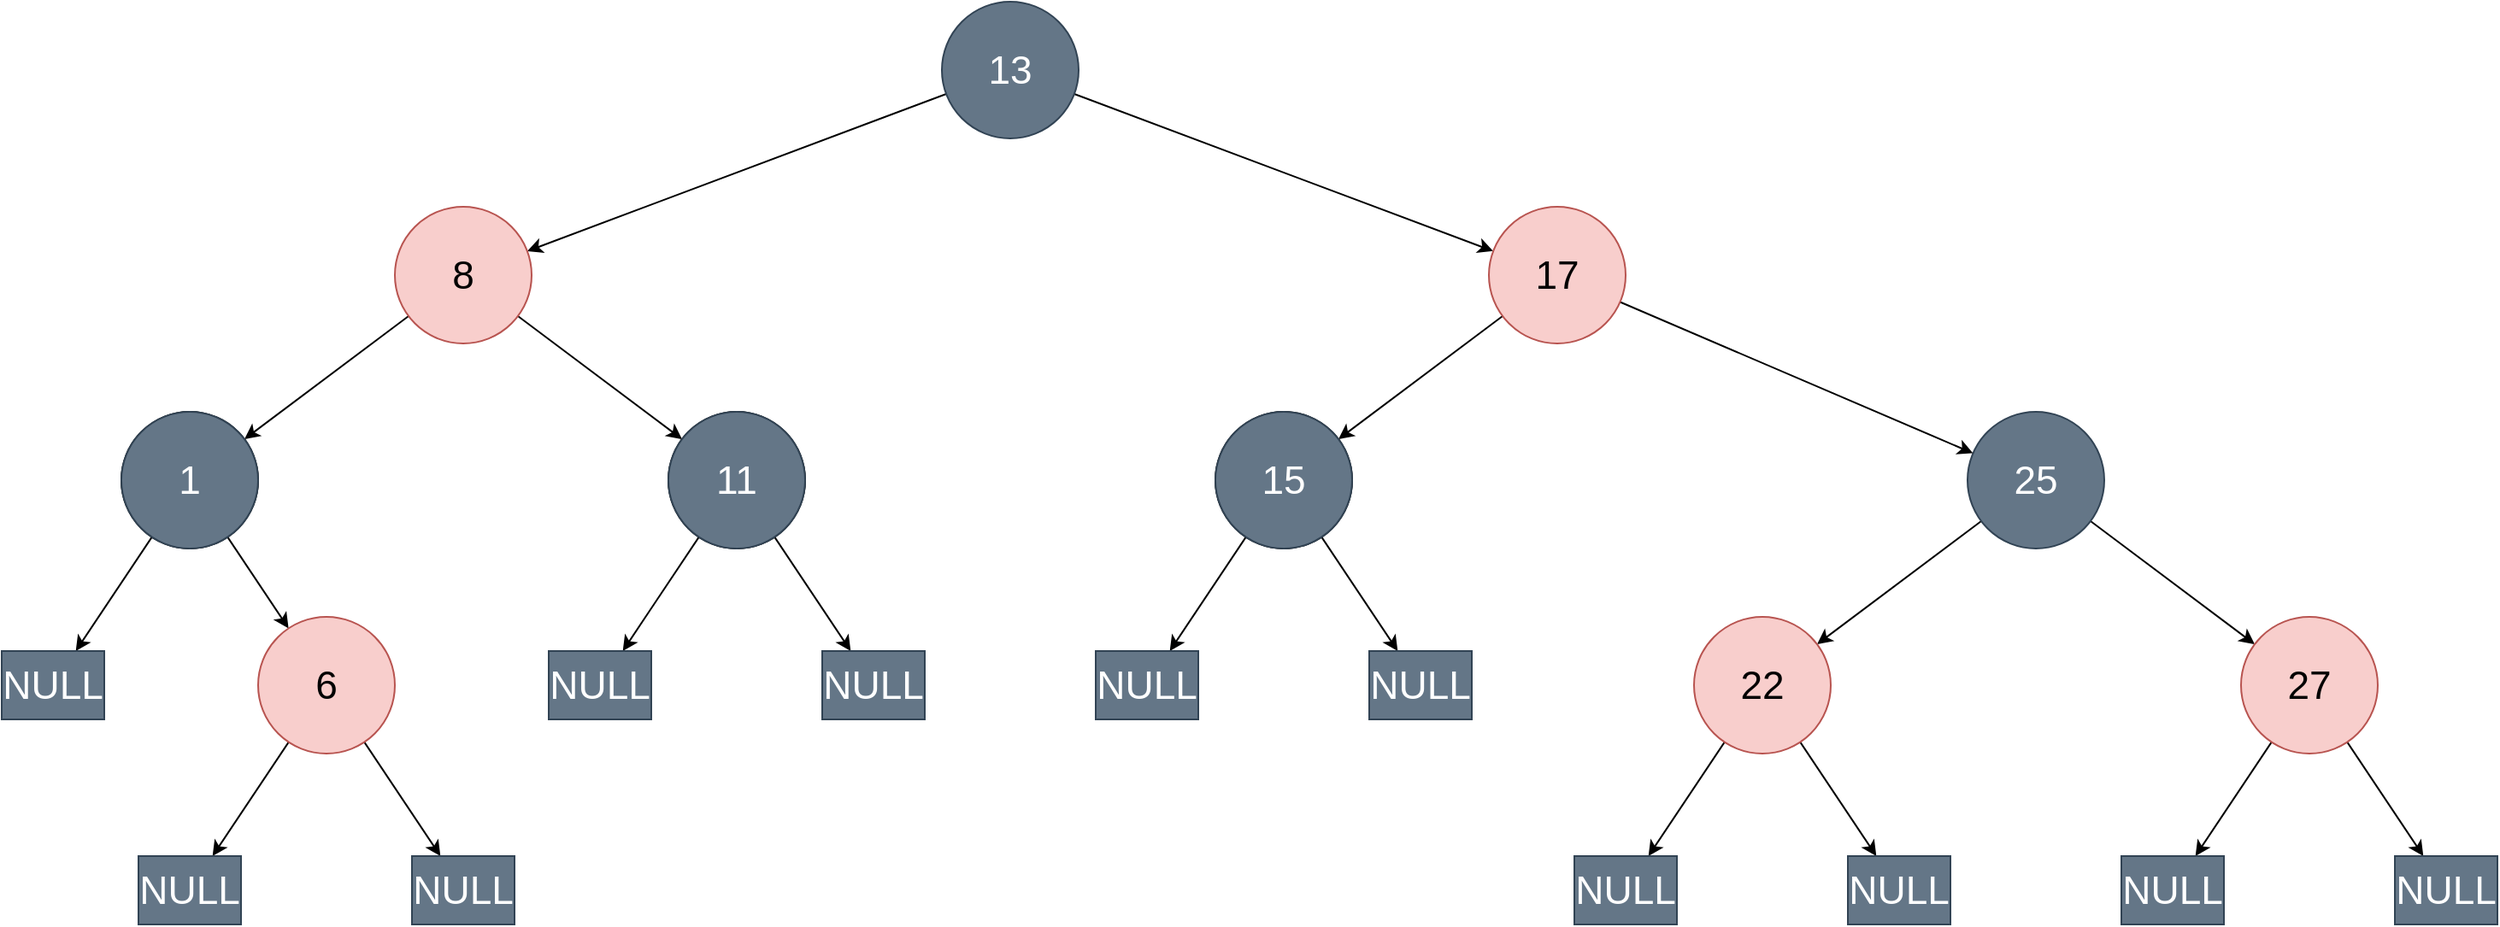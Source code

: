 <mxfile version="16.4.11" type="device" pages="7"><diagram id="AMWCGoAWv7EoL26nQ5pa" name="Базовое дерево"><mxGraphModel dx="3889" dy="2128" grid="1" gridSize="10" guides="1" tooltips="1" connect="1" arrows="1" fold="1" page="1" pageScale="1" pageWidth="1169" pageHeight="827" math="0" shadow="0"><root><mxCell id="XMCEcVc5fenVwgRJ6JZl-0"/><mxCell id="XMCEcVc5fenVwgRJ6JZl-1" parent="XMCEcVc5fenVwgRJ6JZl-0"/><mxCell id="VJCVGEbR2xYP5_wbYnBw-21" style="rounded=0;orthogonalLoop=1;jettySize=auto;html=1;fontSize=23;" edge="1" parent="XMCEcVc5fenVwgRJ6JZl-1" source="VJCVGEbR2xYP5_wbYnBw-0" target="VJCVGEbR2xYP5_wbYnBw-6"><mxGeometry relative="1" as="geometry"/></mxCell><mxCell id="VJCVGEbR2xYP5_wbYnBw-22" style="edgeStyle=none;rounded=0;orthogonalLoop=1;jettySize=auto;html=1;fontSize=23;" edge="1" parent="XMCEcVc5fenVwgRJ6JZl-1" source="VJCVGEbR2xYP5_wbYnBw-0" target="VJCVGEbR2xYP5_wbYnBw-5"><mxGeometry relative="1" as="geometry"/></mxCell><mxCell id="VJCVGEbR2xYP5_wbYnBw-0" value="13" style="ellipse;whiteSpace=wrap;html=1;aspect=fixed;fillColor=#647687;fontColor=#ffffff;strokeColor=#314354;fontSize=23;" vertex="1" parent="XMCEcVc5fenVwgRJ6JZl-1"><mxGeometry x="-160" y="144" width="80" height="80" as="geometry"/></mxCell><mxCell id="VJCVGEbR2xYP5_wbYnBw-24" style="edgeStyle=none;rounded=0;orthogonalLoop=1;jettySize=auto;html=1;fontSize=23;" edge="1" parent="XMCEcVc5fenVwgRJ6JZl-1" source="VJCVGEbR2xYP5_wbYnBw-1" target="VJCVGEbR2xYP5_wbYnBw-13"><mxGeometry relative="1" as="geometry"/></mxCell><mxCell id="VJCVGEbR2xYP5_wbYnBw-27" style="edgeStyle=none;rounded=0;orthogonalLoop=1;jettySize=auto;html=1;fontSize=23;" edge="1" parent="XMCEcVc5fenVwgRJ6JZl-1" source="VJCVGEbR2xYP5_wbYnBw-1" target="VJCVGEbR2xYP5_wbYnBw-14"><mxGeometry relative="1" as="geometry"/></mxCell><mxCell id="VJCVGEbR2xYP5_wbYnBw-1" value="25" style="ellipse;whiteSpace=wrap;html=1;aspect=fixed;fillColor=#647687;fontColor=#ffffff;strokeColor=#314354;fontSize=23;" vertex="1" parent="XMCEcVc5fenVwgRJ6JZl-1"><mxGeometry x="440" y="384" width="80" height="80" as="geometry"/></mxCell><mxCell id="VJCVGEbR2xYP5_wbYnBw-30" style="edgeStyle=none;rounded=0;orthogonalLoop=1;jettySize=auto;html=1;fontSize=23;" edge="1" parent="XMCEcVc5fenVwgRJ6JZl-1" source="VJCVGEbR2xYP5_wbYnBw-2" target="VJCVGEbR2xYP5_wbYnBw-12"><mxGeometry relative="1" as="geometry"/></mxCell><mxCell id="VJCVGEbR2xYP5_wbYnBw-31" style="edgeStyle=none;rounded=0;orthogonalLoop=1;jettySize=auto;html=1;fontSize=23;" edge="1" parent="XMCEcVc5fenVwgRJ6JZl-1" source="VJCVGEbR2xYP5_wbYnBw-2" target="VJCVGEbR2xYP5_wbYnBw-11"><mxGeometry relative="1" as="geometry"/></mxCell><mxCell id="VJCVGEbR2xYP5_wbYnBw-2" value="" style="ellipse;whiteSpace=wrap;html=1;aspect=fixed;fontSize=23;" vertex="1" parent="XMCEcVc5fenVwgRJ6JZl-1"><mxGeometry y="384" width="80" height="80" as="geometry"/></mxCell><mxCell id="VJCVGEbR2xYP5_wbYnBw-35" style="edgeStyle=none;rounded=0;orthogonalLoop=1;jettySize=auto;html=1;fontSize=23;" edge="1" parent="XMCEcVc5fenVwgRJ6JZl-1" source="VJCVGEbR2xYP5_wbYnBw-3" target="VJCVGEbR2xYP5_wbYnBw-8"><mxGeometry relative="1" as="geometry"/></mxCell><mxCell id="VJCVGEbR2xYP5_wbYnBw-36" style="edgeStyle=none;rounded=0;orthogonalLoop=1;jettySize=auto;html=1;fontSize=23;" edge="1" parent="XMCEcVc5fenVwgRJ6JZl-1" source="VJCVGEbR2xYP5_wbYnBw-3" target="VJCVGEbR2xYP5_wbYnBw-7"><mxGeometry relative="1" as="geometry"/></mxCell><mxCell id="VJCVGEbR2xYP5_wbYnBw-3" value="" style="ellipse;whiteSpace=wrap;html=1;aspect=fixed;fontSize=23;" vertex="1" parent="XMCEcVc5fenVwgRJ6JZl-1"><mxGeometry x="-640" y="384" width="80" height="80" as="geometry"/></mxCell><mxCell id="VJCVGEbR2xYP5_wbYnBw-39" style="edgeStyle=none;rounded=0;orthogonalLoop=1;jettySize=auto;html=1;fontSize=23;" edge="1" parent="XMCEcVc5fenVwgRJ6JZl-1" source="VJCVGEbR2xYP5_wbYnBw-4" target="VJCVGEbR2xYP5_wbYnBw-9"><mxGeometry relative="1" as="geometry"/></mxCell><mxCell id="VJCVGEbR2xYP5_wbYnBw-40" style="edgeStyle=none;rounded=0;orthogonalLoop=1;jettySize=auto;html=1;fontSize=23;" edge="1" parent="XMCEcVc5fenVwgRJ6JZl-1" source="VJCVGEbR2xYP5_wbYnBw-4" target="VJCVGEbR2xYP5_wbYnBw-10"><mxGeometry relative="1" as="geometry"/></mxCell><mxCell id="VJCVGEbR2xYP5_wbYnBw-4" value="" style="ellipse;whiteSpace=wrap;html=1;aspect=fixed;fontSize=23;" vertex="1" parent="XMCEcVc5fenVwgRJ6JZl-1"><mxGeometry x="-320" y="384" width="80" height="80" as="geometry"/></mxCell><mxCell id="VJCVGEbR2xYP5_wbYnBw-23" style="edgeStyle=none;rounded=0;orthogonalLoop=1;jettySize=auto;html=1;fontSize=23;" edge="1" parent="XMCEcVc5fenVwgRJ6JZl-1" source="VJCVGEbR2xYP5_wbYnBw-5" target="VJCVGEbR2xYP5_wbYnBw-1"><mxGeometry relative="1" as="geometry"/></mxCell><mxCell id="VJCVGEbR2xYP5_wbYnBw-32" style="edgeStyle=none;rounded=0;orthogonalLoop=1;jettySize=auto;html=1;fontSize=23;" edge="1" parent="XMCEcVc5fenVwgRJ6JZl-1" source="VJCVGEbR2xYP5_wbYnBw-5" target="VJCVGEbR2xYP5_wbYnBw-2"><mxGeometry relative="1" as="geometry"/></mxCell><mxCell id="VJCVGEbR2xYP5_wbYnBw-5" value="17" style="ellipse;whiteSpace=wrap;html=1;aspect=fixed;fillColor=#f8cecc;strokeColor=#b85450;fontSize=23;" vertex="1" parent="XMCEcVc5fenVwgRJ6JZl-1"><mxGeometry x="160" y="264" width="80" height="80" as="geometry"/></mxCell><mxCell id="VJCVGEbR2xYP5_wbYnBw-33" style="edgeStyle=none;rounded=0;orthogonalLoop=1;jettySize=auto;html=1;fontSize=23;" edge="1" parent="XMCEcVc5fenVwgRJ6JZl-1" source="VJCVGEbR2xYP5_wbYnBw-6" target="VJCVGEbR2xYP5_wbYnBw-4"><mxGeometry relative="1" as="geometry"/></mxCell><mxCell id="VJCVGEbR2xYP5_wbYnBw-34" style="edgeStyle=none;rounded=0;orthogonalLoop=1;jettySize=auto;html=1;fontSize=23;" edge="1" parent="XMCEcVc5fenVwgRJ6JZl-1" source="VJCVGEbR2xYP5_wbYnBw-6" target="VJCVGEbR2xYP5_wbYnBw-3"><mxGeometry relative="1" as="geometry"/></mxCell><mxCell id="VJCVGEbR2xYP5_wbYnBw-6" value="8" style="ellipse;whiteSpace=wrap;html=1;aspect=fixed;fillColor=#f8cecc;strokeColor=#b85450;fontSize=23;" vertex="1" parent="XMCEcVc5fenVwgRJ6JZl-1"><mxGeometry x="-480" y="264" width="80" height="80" as="geometry"/></mxCell><mxCell id="VJCVGEbR2xYP5_wbYnBw-7" value="NULL" style="rounded=0;whiteSpace=wrap;html=1;fillColor=#647687;fontColor=#ffffff;strokeColor=#314354;fontSize=23;" vertex="1" parent="XMCEcVc5fenVwgRJ6JZl-1"><mxGeometry x="-710" y="524" width="60" height="40" as="geometry"/></mxCell><mxCell id="VJCVGEbR2xYP5_wbYnBw-37" style="edgeStyle=none;rounded=0;orthogonalLoop=1;jettySize=auto;html=1;fontSize=23;" edge="1" parent="XMCEcVc5fenVwgRJ6JZl-1" source="VJCVGEbR2xYP5_wbYnBw-8" target="VJCVGEbR2xYP5_wbYnBw-20"><mxGeometry relative="1" as="geometry"/></mxCell><mxCell id="VJCVGEbR2xYP5_wbYnBw-38" style="edgeStyle=none;rounded=0;orthogonalLoop=1;jettySize=auto;html=1;fontSize=23;" edge="1" parent="XMCEcVc5fenVwgRJ6JZl-1" source="VJCVGEbR2xYP5_wbYnBw-8" target="VJCVGEbR2xYP5_wbYnBw-19"><mxGeometry relative="1" as="geometry"/></mxCell><mxCell id="VJCVGEbR2xYP5_wbYnBw-8" value="6" style="ellipse;whiteSpace=wrap;html=1;aspect=fixed;fillColor=#f8cecc;strokeColor=#b85450;fontSize=23;" vertex="1" parent="XMCEcVc5fenVwgRJ6JZl-1"><mxGeometry x="-560" y="504" width="80" height="80" as="geometry"/></mxCell><mxCell id="VJCVGEbR2xYP5_wbYnBw-9" value="NULL" style="rounded=0;whiteSpace=wrap;html=1;fillColor=#647687;fontColor=#ffffff;strokeColor=#314354;fontSize=23;" vertex="1" parent="XMCEcVc5fenVwgRJ6JZl-1"><mxGeometry x="-390" y="524" width="60" height="40" as="geometry"/></mxCell><mxCell id="VJCVGEbR2xYP5_wbYnBw-10" value="NULL" style="rounded=0;whiteSpace=wrap;html=1;fillColor=#647687;fontColor=#ffffff;strokeColor=#314354;fontSize=23;" vertex="1" parent="XMCEcVc5fenVwgRJ6JZl-1"><mxGeometry x="-230" y="524" width="60" height="40" as="geometry"/></mxCell><mxCell id="VJCVGEbR2xYP5_wbYnBw-11" value="NULL" style="rounded=0;whiteSpace=wrap;html=1;fillColor=#647687;fontColor=#ffffff;strokeColor=#314354;fontSize=23;" vertex="1" parent="XMCEcVc5fenVwgRJ6JZl-1"><mxGeometry x="-70" y="524" width="60" height="40" as="geometry"/></mxCell><mxCell id="VJCVGEbR2xYP5_wbYnBw-12" value="NULL" style="rounded=0;whiteSpace=wrap;html=1;fillColor=#647687;fontColor=#ffffff;strokeColor=#314354;fontSize=23;" vertex="1" parent="XMCEcVc5fenVwgRJ6JZl-1"><mxGeometry x="90" y="524" width="60" height="40" as="geometry"/></mxCell><mxCell id="VJCVGEbR2xYP5_wbYnBw-25" style="edgeStyle=none;rounded=0;orthogonalLoop=1;jettySize=auto;html=1;fontSize=23;" edge="1" parent="XMCEcVc5fenVwgRJ6JZl-1" source="VJCVGEbR2xYP5_wbYnBw-13" target="VJCVGEbR2xYP5_wbYnBw-18"><mxGeometry relative="1" as="geometry"/></mxCell><mxCell id="VJCVGEbR2xYP5_wbYnBw-26" style="edgeStyle=none;rounded=0;orthogonalLoop=1;jettySize=auto;html=1;fontSize=23;" edge="1" parent="XMCEcVc5fenVwgRJ6JZl-1" source="VJCVGEbR2xYP5_wbYnBw-13" target="VJCVGEbR2xYP5_wbYnBw-17"><mxGeometry relative="1" as="geometry"/></mxCell><mxCell id="VJCVGEbR2xYP5_wbYnBw-13" value="27" style="ellipse;whiteSpace=wrap;html=1;aspect=fixed;fillColor=#f8cecc;strokeColor=#b85450;fontSize=23;" vertex="1" parent="XMCEcVc5fenVwgRJ6JZl-1"><mxGeometry x="600" y="504" width="80" height="80" as="geometry"/></mxCell><mxCell id="VJCVGEbR2xYP5_wbYnBw-28" style="edgeStyle=none;rounded=0;orthogonalLoop=1;jettySize=auto;html=1;fontSize=23;" edge="1" parent="XMCEcVc5fenVwgRJ6JZl-1" source="VJCVGEbR2xYP5_wbYnBw-14" target="VJCVGEbR2xYP5_wbYnBw-16"><mxGeometry relative="1" as="geometry"/></mxCell><mxCell id="VJCVGEbR2xYP5_wbYnBw-29" style="edgeStyle=none;rounded=0;orthogonalLoop=1;jettySize=auto;html=1;fontSize=23;" edge="1" parent="XMCEcVc5fenVwgRJ6JZl-1" source="VJCVGEbR2xYP5_wbYnBw-14" target="VJCVGEbR2xYP5_wbYnBw-15"><mxGeometry relative="1" as="geometry"/></mxCell><mxCell id="VJCVGEbR2xYP5_wbYnBw-14" value="22" style="ellipse;whiteSpace=wrap;html=1;aspect=fixed;fillColor=#f8cecc;strokeColor=#b85450;fontSize=23;" vertex="1" parent="XMCEcVc5fenVwgRJ6JZl-1"><mxGeometry x="280" y="504" width="80" height="80" as="geometry"/></mxCell><mxCell id="VJCVGEbR2xYP5_wbYnBw-15" value="NULL" style="rounded=0;whiteSpace=wrap;html=1;fillColor=#647687;fontColor=#ffffff;strokeColor=#314354;fontSize=23;" vertex="1" parent="XMCEcVc5fenVwgRJ6JZl-1"><mxGeometry x="210" y="644" width="60" height="40" as="geometry"/></mxCell><mxCell id="VJCVGEbR2xYP5_wbYnBw-16" value="NULL" style="rounded=0;whiteSpace=wrap;html=1;fillColor=#647687;fontColor=#ffffff;strokeColor=#314354;fontSize=23;" vertex="1" parent="XMCEcVc5fenVwgRJ6JZl-1"><mxGeometry x="370" y="644" width="60" height="40" as="geometry"/></mxCell><mxCell id="VJCVGEbR2xYP5_wbYnBw-17" value="NULL" style="rounded=0;whiteSpace=wrap;html=1;fillColor=#647687;fontColor=#ffffff;strokeColor=#314354;fontSize=23;" vertex="1" parent="XMCEcVc5fenVwgRJ6JZl-1"><mxGeometry x="530" y="644" width="60" height="40" as="geometry"/></mxCell><mxCell id="VJCVGEbR2xYP5_wbYnBw-18" value="NULL" style="rounded=0;whiteSpace=wrap;html=1;fillColor=#647687;fontColor=#ffffff;strokeColor=#314354;fontSize=23;" vertex="1" parent="XMCEcVc5fenVwgRJ6JZl-1"><mxGeometry x="690" y="644" width="60" height="40" as="geometry"/></mxCell><mxCell id="VJCVGEbR2xYP5_wbYnBw-19" value="NULL" style="rounded=0;whiteSpace=wrap;html=1;fillColor=#647687;fontColor=#ffffff;strokeColor=#314354;fontSize=23;" vertex="1" parent="XMCEcVc5fenVwgRJ6JZl-1"><mxGeometry x="-630" y="644" width="60" height="40" as="geometry"/></mxCell><mxCell id="VJCVGEbR2xYP5_wbYnBw-20" value="NULL" style="rounded=0;whiteSpace=wrap;html=1;fillColor=#647687;fontColor=#ffffff;strokeColor=#314354;fontSize=23;" vertex="1" parent="XMCEcVc5fenVwgRJ6JZl-1"><mxGeometry x="-470" y="644" width="60" height="40" as="geometry"/></mxCell><mxCell id="VJCVGEbR2xYP5_wbYnBw-41" value="11" style="ellipse;whiteSpace=wrap;html=1;aspect=fixed;fillColor=#647687;fontColor=#ffffff;strokeColor=#314354;fontSize=23;" vertex="1" parent="XMCEcVc5fenVwgRJ6JZl-1"><mxGeometry x="-320" y="384" width="80" height="80" as="geometry"/></mxCell><mxCell id="VJCVGEbR2xYP5_wbYnBw-42" value="1" style="ellipse;whiteSpace=wrap;html=1;aspect=fixed;fillColor=#647687;fontColor=#ffffff;strokeColor=#314354;fontSize=23;" vertex="1" parent="XMCEcVc5fenVwgRJ6JZl-1"><mxGeometry x="-640" y="384" width="80" height="80" as="geometry"/></mxCell><mxCell id="VJCVGEbR2xYP5_wbYnBw-43" value="15" style="ellipse;whiteSpace=wrap;html=1;aspect=fixed;fillColor=#647687;fontColor=#ffffff;strokeColor=#314354;fontSize=23;" vertex="1" parent="XMCEcVc5fenVwgRJ6JZl-1"><mxGeometry y="384" width="80" height="80" as="geometry"/></mxCell></root></mxGraphModel></diagram><diagram id="qr-chRI9cJMQ2wFUv_lP" name="Узел"><mxGraphModel dx="2205" dy="810" grid="1" gridSize="10" guides="1" tooltips="1" connect="1" arrows="1" fold="1" page="1" pageScale="1" pageWidth="1169" pageHeight="827" math="0" shadow="0"><root><mxCell id="zUc9XDrWHCqoLadZNO7s-0"/><mxCell id="zUc9XDrWHCqoLadZNO7s-1" parent="zUc9XDrWHCqoLadZNO7s-0"/><mxCell id="b6XdB1fsApFiSlakSoga-5" style="edgeStyle=orthogonalEdgeStyle;rounded=0;orthogonalLoop=1;jettySize=auto;html=1;fontSize=23;" edge="1" parent="zUc9XDrWHCqoLadZNO7s-1" source="b6XdB1fsApFiSlakSoga-0" target="b6XdB1fsApFiSlakSoga-1"><mxGeometry relative="1" as="geometry"><Array as="points"><mxPoint x="-1000" y="180"/></Array></mxGeometry></mxCell><mxCell id="b6XdB1fsApFiSlakSoga-6" style="edgeStyle=orthogonalEdgeStyle;rounded=0;orthogonalLoop=1;jettySize=auto;html=1;fontSize=23;" edge="1" parent="zUc9XDrWHCqoLadZNO7s-1" source="b6XdB1fsApFiSlakSoga-0" target="b6XdB1fsApFiSlakSoga-2"><mxGeometry relative="1" as="geometry"><Array as="points"><mxPoint x="-1000" y="220"/></Array></mxGeometry></mxCell><mxCell id="b6XdB1fsApFiSlakSoga-7" style="edgeStyle=orthogonalEdgeStyle;rounded=0;orthogonalLoop=1;jettySize=auto;html=1;fontSize=23;" edge="1" parent="zUc9XDrWHCqoLadZNO7s-1" source="b6XdB1fsApFiSlakSoga-0" target="b6XdB1fsApFiSlakSoga-3"><mxGeometry relative="1" as="geometry"><Array as="points"><mxPoint x="-1000" y="260"/></Array></mxGeometry></mxCell><mxCell id="b6XdB1fsApFiSlakSoga-8" style="edgeStyle=orthogonalEdgeStyle;rounded=0;orthogonalLoop=1;jettySize=auto;html=1;fontSize=23;" edge="1" parent="zUc9XDrWHCqoLadZNO7s-1" source="b6XdB1fsApFiSlakSoga-0" target="b6XdB1fsApFiSlakSoga-4"><mxGeometry relative="1" as="geometry"><Array as="points"><mxPoint x="-1000" y="300"/></Array></mxGeometry></mxCell><mxCell id="b6XdB1fsApFiSlakSoga-0" value="Узел" style="ellipse;whiteSpace=wrap;html=1;aspect=fixed;fillColor=#647687;fontColor=#ffffff;strokeColor=#314354;fontSize=23;" vertex="1" parent="zUc9XDrWHCqoLadZNO7s-1"><mxGeometry x="-1040" y="80" width="80" height="80" as="geometry"/></mxCell><mxCell id="b6XdB1fsApFiSlakSoga-1" value="Левый потомок" style="rounded=0;whiteSpace=wrap;html=1;fontSize=23;fillColor=#647687;fontColor=#ffffff;strokeColor=#314354;" vertex="1" parent="zUc9XDrWHCqoLadZNO7s-1"><mxGeometry x="-920" y="160" width="300" height="40" as="geometry"/></mxCell><mxCell id="b6XdB1fsApFiSlakSoga-2" value="Правый потомок" style="rounded=0;whiteSpace=wrap;html=1;fontSize=23;fillColor=#647687;fontColor=#ffffff;strokeColor=#314354;" vertex="1" parent="zUc9XDrWHCqoLadZNO7s-1"><mxGeometry x="-920" y="200" width="300" height="40" as="geometry"/></mxCell><mxCell id="b6XdB1fsApFiSlakSoga-3" value="Значение" style="rounded=0;whiteSpace=wrap;html=1;fontSize=23;fillColor=#647687;fontColor=#ffffff;strokeColor=#314354;" vertex="1" parent="zUc9XDrWHCqoLadZNO7s-1"><mxGeometry x="-920" y="240" width="300" height="40" as="geometry"/></mxCell><mxCell id="b6XdB1fsApFiSlakSoga-4" value="Цвет" style="rounded=0;whiteSpace=wrap;html=1;fontSize=23;fillColor=#647687;fontColor=#ffffff;strokeColor=#314354;" vertex="1" parent="zUc9XDrWHCqoLadZNO7s-1"><mxGeometry x="-920" y="280" width="300" height="40" as="geometry"/></mxCell></root></mxGraphModel></diagram><diagram id="yTnwtOH3Cbkng_vIdY-z" name="Вставка"><mxGraphModel dx="2843" dy="1309" grid="1" gridSize="10" guides="1" tooltips="1" connect="1" arrows="1" fold="1" page="1" pageScale="1" pageWidth="1169" pageHeight="827" math="0" shadow="0"><root><mxCell id="aVaAmh1ICulx0CHoKKXw-0"/><mxCell id="aVaAmh1ICulx0CHoKKXw-1" parent="aVaAmh1ICulx0CHoKKXw-0"/><mxCell id="aVaAmh1ICulx0CHoKKXw-2" style="rounded=0;orthogonalLoop=1;jettySize=auto;html=1;fontSize=23;" edge="1" parent="aVaAmh1ICulx0CHoKKXw-1" source="aVaAmh1ICulx0CHoKKXw-4" target="aVaAmh1ICulx0CHoKKXw-22"><mxGeometry relative="1" as="geometry"/></mxCell><mxCell id="aVaAmh1ICulx0CHoKKXw-3" style="edgeStyle=none;rounded=0;orthogonalLoop=1;jettySize=auto;html=1;fontSize=23;" edge="1" parent="aVaAmh1ICulx0CHoKKXw-1" source="aVaAmh1ICulx0CHoKKXw-4" target="aVaAmh1ICulx0CHoKKXw-19"><mxGeometry relative="1" as="geometry"/></mxCell><mxCell id="aVaAmh1ICulx0CHoKKXw-50" style="edgeStyle=orthogonalEdgeStyle;rounded=0;orthogonalLoop=1;jettySize=auto;html=1;fontSize=23;" edge="1" parent="aVaAmh1ICulx0CHoKKXw-1" source="aVaAmh1ICulx0CHoKKXw-4" target="aVaAmh1ICulx0CHoKKXw-22"><mxGeometry relative="1" as="geometry"/></mxCell><mxCell id="aVaAmh1ICulx0CHoKKXw-4" value="13" style="ellipse;whiteSpace=wrap;html=1;aspect=fixed;fillColor=#647687;fontColor=#ffffff;strokeColor=#314354;fontSize=23;" vertex="1" parent="aVaAmh1ICulx0CHoKKXw-1"><mxGeometry x="-160" y="144" width="80" height="80" as="geometry"/></mxCell><mxCell id="aVaAmh1ICulx0CHoKKXw-5" style="edgeStyle=none;rounded=0;orthogonalLoop=1;jettySize=auto;html=1;fontSize=23;" edge="1" parent="aVaAmh1ICulx0CHoKKXw-1" source="aVaAmh1ICulx0CHoKKXw-7" target="aVaAmh1ICulx0CHoKKXw-47"><mxGeometry relative="1" as="geometry"><mxPoint x="488" y="520.0" as="targetPoint"/></mxGeometry></mxCell><mxCell id="aVaAmh1ICulx0CHoKKXw-6" style="edgeStyle=none;rounded=0;orthogonalLoop=1;jettySize=auto;html=1;fontSize=23;" edge="1" parent="aVaAmh1ICulx0CHoKKXw-1" source="aVaAmh1ICulx0CHoKKXw-7" target="aVaAmh1ICulx0CHoKKXw-46"><mxGeometry relative="1" as="geometry"><mxPoint x="232" y="520.0" as="targetPoint"/></mxGeometry></mxCell><mxCell id="aVaAmh1ICulx0CHoKKXw-7" value="25" style="ellipse;whiteSpace=wrap;html=1;aspect=fixed;fillColor=#647687;fontColor=#ffffff;strokeColor=#314354;fontSize=23;" vertex="1" parent="aVaAmh1ICulx0CHoKKXw-1"><mxGeometry x="320" y="384" width="80" height="80" as="geometry"/></mxCell><mxCell id="aVaAmh1ICulx0CHoKKXw-8" style="edgeStyle=none;rounded=0;orthogonalLoop=1;jettySize=auto;html=1;fontSize=23;" edge="1" parent="aVaAmh1ICulx0CHoKKXw-1" source="aVaAmh1ICulx0CHoKKXw-10" target="aVaAmh1ICulx0CHoKKXw-30"><mxGeometry relative="1" as="geometry"/></mxCell><mxCell id="aVaAmh1ICulx0CHoKKXw-9" style="edgeStyle=none;rounded=0;orthogonalLoop=1;jettySize=auto;html=1;fontSize=23;" edge="1" parent="aVaAmh1ICulx0CHoKKXw-1" source="aVaAmh1ICulx0CHoKKXw-10" target="aVaAmh1ICulx0CHoKKXw-29"><mxGeometry relative="1" as="geometry"/></mxCell><mxCell id="aVaAmh1ICulx0CHoKKXw-10" value="" style="ellipse;whiteSpace=wrap;html=1;aspect=fixed;fontSize=23;" vertex="1" parent="aVaAmh1ICulx0CHoKKXw-1"><mxGeometry y="384" width="80" height="80" as="geometry"/></mxCell><mxCell id="aVaAmh1ICulx0CHoKKXw-11" style="edgeStyle=none;rounded=0;orthogonalLoop=1;jettySize=auto;html=1;fontSize=23;entryX=0.5;entryY=0;entryDx=0;entryDy=0;fillColor=#f8cecc;strokeColor=#b85450;strokeWidth=3;" edge="1" parent="aVaAmh1ICulx0CHoKKXw-1" source="aVaAmh1ICulx0CHoKKXw-13" target="aVaAmh1ICulx0CHoKKXw-41"><mxGeometry relative="1" as="geometry"><mxPoint x="-542.188" y="510.718" as="targetPoint"/></mxGeometry></mxCell><mxCell id="aVaAmh1ICulx0CHoKKXw-12" style="edgeStyle=none;rounded=0;orthogonalLoop=1;jettySize=auto;html=1;fontSize=23;" edge="1" parent="aVaAmh1ICulx0CHoKKXw-1" source="aVaAmh1ICulx0CHoKKXw-13" target="aVaAmh1ICulx0CHoKKXw-23"><mxGeometry relative="1" as="geometry"/></mxCell><mxCell id="aVaAmh1ICulx0CHoKKXw-13" value="" style="ellipse;whiteSpace=wrap;html=1;aspect=fixed;fontSize=23;" vertex="1" parent="aVaAmh1ICulx0CHoKKXw-1"><mxGeometry x="-640" y="384" width="80" height="80" as="geometry"/></mxCell><mxCell id="aVaAmh1ICulx0CHoKKXw-14" style="edgeStyle=none;rounded=0;orthogonalLoop=1;jettySize=auto;html=1;fontSize=23;" edge="1" parent="aVaAmh1ICulx0CHoKKXw-1" source="aVaAmh1ICulx0CHoKKXw-16" target="aVaAmh1ICulx0CHoKKXw-27"><mxGeometry relative="1" as="geometry"/></mxCell><mxCell id="aVaAmh1ICulx0CHoKKXw-15" style="edgeStyle=none;rounded=0;orthogonalLoop=1;jettySize=auto;html=1;fontSize=23;" edge="1" parent="aVaAmh1ICulx0CHoKKXw-1" source="aVaAmh1ICulx0CHoKKXw-16" target="aVaAmh1ICulx0CHoKKXw-28"><mxGeometry relative="1" as="geometry"/></mxCell><mxCell id="aVaAmh1ICulx0CHoKKXw-16" value="" style="ellipse;whiteSpace=wrap;html=1;aspect=fixed;fontSize=23;" vertex="1" parent="aVaAmh1ICulx0CHoKKXw-1"><mxGeometry x="-320" y="384" width="80" height="80" as="geometry"/></mxCell><mxCell id="aVaAmh1ICulx0CHoKKXw-17" style="edgeStyle=none;rounded=0;orthogonalLoop=1;jettySize=auto;html=1;fontSize=23;" edge="1" parent="aVaAmh1ICulx0CHoKKXw-1" source="aVaAmh1ICulx0CHoKKXw-19" target="aVaAmh1ICulx0CHoKKXw-7"><mxGeometry relative="1" as="geometry"/></mxCell><mxCell id="aVaAmh1ICulx0CHoKKXw-18" style="edgeStyle=none;rounded=0;orthogonalLoop=1;jettySize=auto;html=1;fontSize=23;" edge="1" parent="aVaAmh1ICulx0CHoKKXw-1" source="aVaAmh1ICulx0CHoKKXw-19" target="aVaAmh1ICulx0CHoKKXw-10"><mxGeometry relative="1" as="geometry"/></mxCell><mxCell id="aVaAmh1ICulx0CHoKKXw-19" value="17" style="ellipse;whiteSpace=wrap;html=1;aspect=fixed;fillColor=#f8cecc;strokeColor=#b85450;fontSize=23;" vertex="1" parent="aVaAmh1ICulx0CHoKKXw-1"><mxGeometry x="160" y="264" width="80" height="80" as="geometry"/></mxCell><mxCell id="aVaAmh1ICulx0CHoKKXw-20" style="edgeStyle=none;rounded=0;orthogonalLoop=1;jettySize=auto;html=1;fontSize=23;" edge="1" parent="aVaAmh1ICulx0CHoKKXw-1" source="aVaAmh1ICulx0CHoKKXw-22" target="aVaAmh1ICulx0CHoKKXw-16"><mxGeometry relative="1" as="geometry"/></mxCell><mxCell id="aVaAmh1ICulx0CHoKKXw-21" style="edgeStyle=none;rounded=0;orthogonalLoop=1;jettySize=auto;html=1;fontSize=23;" edge="1" parent="aVaAmh1ICulx0CHoKKXw-1" source="aVaAmh1ICulx0CHoKKXw-22" target="aVaAmh1ICulx0CHoKKXw-13"><mxGeometry relative="1" as="geometry"/></mxCell><mxCell id="aVaAmh1ICulx0CHoKKXw-51" style="edgeStyle=orthogonalEdgeStyle;rounded=0;orthogonalLoop=1;jettySize=auto;html=1;fontSize=23;" edge="1" parent="aVaAmh1ICulx0CHoKKXw-1" source="aVaAmh1ICulx0CHoKKXw-22" target="aVaAmh1ICulx0CHoKKXw-44"><mxGeometry relative="1" as="geometry"/></mxCell><mxCell id="aVaAmh1ICulx0CHoKKXw-22" value="8" style="ellipse;whiteSpace=wrap;html=1;aspect=fixed;fillColor=#f8cecc;strokeColor=#b85450;fontSize=23;" vertex="1" parent="aVaAmh1ICulx0CHoKKXw-1"><mxGeometry x="-480" y="264" width="80" height="80" as="geometry"/></mxCell><mxCell id="aVaAmh1ICulx0CHoKKXw-23" value="NULL" style="rounded=0;whiteSpace=wrap;html=1;fillColor=#647687;fontColor=#ffffff;strokeColor=#314354;fontSize=23;" vertex="1" parent="aVaAmh1ICulx0CHoKKXw-1"><mxGeometry x="-710" y="524" width="60" height="40" as="geometry"/></mxCell><mxCell id="aVaAmh1ICulx0CHoKKXw-27" value="NULL" style="rounded=0;whiteSpace=wrap;html=1;fillColor=#647687;fontColor=#ffffff;strokeColor=#314354;fontSize=23;" vertex="1" parent="aVaAmh1ICulx0CHoKKXw-1"><mxGeometry x="-390" y="524" width="60" height="40" as="geometry"/></mxCell><mxCell id="aVaAmh1ICulx0CHoKKXw-28" value="NULL" style="rounded=0;whiteSpace=wrap;html=1;fillColor=#647687;fontColor=#ffffff;strokeColor=#314354;fontSize=23;" vertex="1" parent="aVaAmh1ICulx0CHoKKXw-1"><mxGeometry x="-230" y="524" width="60" height="40" as="geometry"/></mxCell><mxCell id="aVaAmh1ICulx0CHoKKXw-29" value="NULL" style="rounded=0;whiteSpace=wrap;html=1;fillColor=#647687;fontColor=#ffffff;strokeColor=#314354;fontSize=23;" vertex="1" parent="aVaAmh1ICulx0CHoKKXw-1"><mxGeometry x="-70" y="524" width="60" height="40" as="geometry"/></mxCell><mxCell id="aVaAmh1ICulx0CHoKKXw-30" value="NULL" style="rounded=0;whiteSpace=wrap;html=1;fillColor=#647687;fontColor=#ffffff;strokeColor=#314354;fontSize=23;" vertex="1" parent="aVaAmh1ICulx0CHoKKXw-1"><mxGeometry x="90" y="524" width="60" height="40" as="geometry"/></mxCell><mxCell id="aVaAmh1ICulx0CHoKKXw-41" value="NULL" style="rounded=0;whiteSpace=wrap;html=1;fillColor=#647687;fontColor=#ffffff;strokeColor=#314354;fontSize=23;" vertex="1" parent="aVaAmh1ICulx0CHoKKXw-1"><mxGeometry x="-550" y="524" width="60" height="40" as="geometry"/></mxCell><mxCell id="aVaAmh1ICulx0CHoKKXw-43" value="11" style="ellipse;whiteSpace=wrap;html=1;aspect=fixed;fillColor=#647687;fontColor=#ffffff;strokeColor=#314354;fontSize=23;" vertex="1" parent="aVaAmh1ICulx0CHoKKXw-1"><mxGeometry x="-320" y="384" width="80" height="80" as="geometry"/></mxCell><mxCell id="aVaAmh1ICulx0CHoKKXw-44" value="1" style="ellipse;whiteSpace=wrap;html=1;aspect=fixed;fillColor=#647687;fontColor=#ffffff;strokeColor=#314354;fontSize=23;" vertex="1" parent="aVaAmh1ICulx0CHoKKXw-1"><mxGeometry x="-640" y="384" width="80" height="80" as="geometry"/></mxCell><mxCell id="aVaAmh1ICulx0CHoKKXw-45" value="15" style="ellipse;whiteSpace=wrap;html=1;aspect=fixed;fillColor=#647687;fontColor=#ffffff;strokeColor=#314354;fontSize=23;" vertex="1" parent="aVaAmh1ICulx0CHoKKXw-1"><mxGeometry y="384" width="80" height="80" as="geometry"/></mxCell><mxCell id="aVaAmh1ICulx0CHoKKXw-46" value="NULL" style="rounded=0;whiteSpace=wrap;html=1;fillColor=#647687;fontColor=#ffffff;strokeColor=#314354;fontSize=23;" vertex="1" parent="aVaAmh1ICulx0CHoKKXw-1"><mxGeometry x="250" y="524" width="60" height="40" as="geometry"/></mxCell><mxCell id="aVaAmh1ICulx0CHoKKXw-47" value="NULL" style="rounded=0;whiteSpace=wrap;html=1;fillColor=#647687;fontColor=#ffffff;strokeColor=#314354;fontSize=23;" vertex="1" parent="aVaAmh1ICulx0CHoKKXw-1"><mxGeometry x="410" y="524" width="60" height="40" as="geometry"/></mxCell><mxCell id="aVaAmh1ICulx0CHoKKXw-49" style="edgeStyle=orthogonalEdgeStyle;rounded=0;orthogonalLoop=1;jettySize=auto;html=1;fontSize=23;" edge="1" parent="aVaAmh1ICulx0CHoKKXw-1" source="aVaAmh1ICulx0CHoKKXw-48" target="aVaAmh1ICulx0CHoKKXw-4"><mxGeometry relative="1" as="geometry"/></mxCell><mxCell id="aVaAmh1ICulx0CHoKKXw-48" value="6" style="ellipse;whiteSpace=wrap;html=1;aspect=fixed;fontSize=23;" vertex="1" parent="aVaAmh1ICulx0CHoKKXw-1"><mxGeometry x="-10" y="50" width="80" height="80" as="geometry"/></mxCell><mxCell id="aVaAmh1ICulx0CHoKKXw-53" value="6" style="ellipse;whiteSpace=wrap;html=1;aspect=fixed;fontSize=23;fillColor=#f8cecc;strokeColor=#b85450;" vertex="1" parent="aVaAmh1ICulx0CHoKKXw-1"><mxGeometry x="-490" y="430" width="80" height="80" as="geometry"/></mxCell><mxCell id="aVaAmh1ICulx0CHoKKXw-55" value="1" style="edgeStyle=orthogonalEdgeStyle;rounded=0;orthogonalLoop=1;jettySize=auto;html=1;fontSize=23;fillColor=#dae8fc;strokeColor=#6c8ebf;strokeWidth=4;" edge="1" parent="aVaAmh1ICulx0CHoKKXw-1"><mxGeometry relative="1" as="geometry"><mxPoint x="-10.0" y="90.077" as="sourcePoint"/><mxPoint x="-120" y="144" as="targetPoint"/></mxGeometry></mxCell><mxCell id="aVaAmh1ICulx0CHoKKXw-56" value="2" style="edgeStyle=orthogonalEdgeStyle;rounded=0;orthogonalLoop=1;jettySize=auto;html=1;fontSize=23;fillColor=#dae8fc;strokeColor=#6c8ebf;strokeWidth=4;" edge="1" parent="aVaAmh1ICulx0CHoKKXw-1"><mxGeometry relative="1" as="geometry"><mxPoint x="-160.0" y="184.077" as="sourcePoint"/><mxPoint x="-440" y="264" as="targetPoint"/></mxGeometry></mxCell><mxCell id="aVaAmh1ICulx0CHoKKXw-57" value="3" style="edgeStyle=orthogonalEdgeStyle;rounded=0;orthogonalLoop=1;jettySize=auto;html=1;fontSize=23;fillColor=#dae8fc;strokeColor=#6c8ebf;strokeWidth=4;" edge="1" parent="aVaAmh1ICulx0CHoKKXw-1"><mxGeometry relative="1" as="geometry"><mxPoint x="-480.0" y="304.077" as="sourcePoint"/><mxPoint x="-600" y="384" as="targetPoint"/></mxGeometry></mxCell><mxCell id="aVaAmh1ICulx0CHoKKXw-58" value="" style="edgeStyle=orthogonalEdgeStyle;rounded=0;orthogonalLoop=1;jettySize=auto;html=1;fontSize=23;endArrow=classic;endFill=1;fillColor=#d5e8d4;strokeColor=#82b366;strokeWidth=3;" edge="1" parent="aVaAmh1ICulx0CHoKKXw-1" target="aVaAmh1ICulx0CHoKKXw-53"><mxGeometry relative="1" as="geometry"><mxPoint x="-560.0" y="424.077" as="sourcePoint"/><mxPoint x="-500" y="450" as="targetPoint"/><Array as="points"><mxPoint x="-525" y="424"/><mxPoint x="-525" y="470"/></Array></mxGeometry></mxCell></root></mxGraphModel></diagram><diagram id="r7kKaiRMft0r5i8_z3dI" name="Красный дядя"><mxGraphModel dx="1674" dy="1309" grid="1" gridSize="10" guides="1" tooltips="1" connect="1" arrows="1" fold="1" page="1" pageScale="1" pageWidth="1169" pageHeight="827" math="0" shadow="0"><root><mxCell id="gZxUtQTHlmlUHCuWN5oK-0"/><mxCell id="gZxUtQTHlmlUHCuWN5oK-1" parent="gZxUtQTHlmlUHCuWN5oK-0"/><mxCell id="-dSNuFxvdsSxauxGhIXK-4" style="rounded=0;orthogonalLoop=1;jettySize=auto;html=1;fontSize=23;endArrow=classic;endFill=1;strokeWidth=1;" edge="1" parent="gZxUtQTHlmlUHCuWN5oK-1" source="-dSNuFxvdsSxauxGhIXK-0" target="-dSNuFxvdsSxauxGhIXK-1"><mxGeometry relative="1" as="geometry"/></mxCell><mxCell id="-dSNuFxvdsSxauxGhIXK-5" style="edgeStyle=none;rounded=0;orthogonalLoop=1;jettySize=auto;html=1;fontSize=23;endArrow=classic;endFill=1;strokeWidth=1;" edge="1" parent="gZxUtQTHlmlUHCuWN5oK-1" source="-dSNuFxvdsSxauxGhIXK-0" target="-dSNuFxvdsSxauxGhIXK-2"><mxGeometry relative="1" as="geometry"/></mxCell><mxCell id="-dSNuFxvdsSxauxGhIXK-0" value="G" style="ellipse;whiteSpace=wrap;html=1;aspect=fixed;fontSize=23;fillColor=#647687;fontColor=#ffffff;strokeColor=#314354;" vertex="1" parent="gZxUtQTHlmlUHCuWN5oK-1"><mxGeometry x="240" y="40" width="80" height="80" as="geometry"/></mxCell><mxCell id="ab6qWIFniQdOo09dj0M1-7" style="edgeStyle=none;rounded=0;orthogonalLoop=1;jettySize=auto;html=1;fontSize=23;endArrow=classic;endFill=1;strokeWidth=1;" edge="1" parent="gZxUtQTHlmlUHCuWN5oK-1" source="-dSNuFxvdsSxauxGhIXK-1" target="ab6qWIFniQdOo09dj0M1-1"><mxGeometry relative="1" as="geometry"/></mxCell><mxCell id="ab6qWIFniQdOo09dj0M1-8" style="edgeStyle=none;rounded=0;orthogonalLoop=1;jettySize=auto;html=1;fontSize=23;endArrow=classic;endFill=1;strokeWidth=1;" edge="1" parent="gZxUtQTHlmlUHCuWN5oK-1" source="-dSNuFxvdsSxauxGhIXK-1" target="ab6qWIFniQdOo09dj0M1-2"><mxGeometry relative="1" as="geometry"/></mxCell><mxCell id="-dSNuFxvdsSxauxGhIXK-1" value="U" style="ellipse;whiteSpace=wrap;html=1;aspect=fixed;fontSize=23;fillColor=#f8cecc;strokeColor=#b85450;" vertex="1" parent="gZxUtQTHlmlUHCuWN5oK-1"><mxGeometry x="330" y="140" width="80" height="80" as="geometry"/></mxCell><mxCell id="-dSNuFxvdsSxauxGhIXK-6" style="edgeStyle=none;rounded=0;orthogonalLoop=1;jettySize=auto;html=1;fontSize=23;endArrow=classic;endFill=1;strokeWidth=1;" edge="1" parent="gZxUtQTHlmlUHCuWN5oK-1" source="-dSNuFxvdsSxauxGhIXK-2" target="-dSNuFxvdsSxauxGhIXK-3"><mxGeometry relative="1" as="geometry"/></mxCell><mxCell id="-dSNuFxvdsSxauxGhIXK-7" style="edgeStyle=none;rounded=0;orthogonalLoop=1;jettySize=auto;html=1;fontSize=23;endArrow=classic;endFill=1;strokeWidth=1;" edge="1" parent="gZxUtQTHlmlUHCuWN5oK-1" source="-dSNuFxvdsSxauxGhIXK-2" target="ab6qWIFniQdOo09dj0M1-0"><mxGeometry relative="1" as="geometry"><mxPoint x="290" y="280" as="targetPoint"/></mxGeometry></mxCell><mxCell id="-dSNuFxvdsSxauxGhIXK-2" value="P" style="ellipse;whiteSpace=wrap;html=1;aspect=fixed;fontSize=23;fillColor=#f8cecc;strokeColor=#b85450;" vertex="1" parent="gZxUtQTHlmlUHCuWN5oK-1"><mxGeometry x="150" y="140" width="80" height="80" as="geometry"/></mxCell><mxCell id="ab6qWIFniQdOo09dj0M1-5" style="edgeStyle=none;rounded=0;orthogonalLoop=1;jettySize=auto;html=1;fontSize=23;endArrow=classic;endFill=1;strokeWidth=1;" edge="1" parent="gZxUtQTHlmlUHCuWN5oK-1" source="-dSNuFxvdsSxauxGhIXK-3" target="ab6qWIFniQdOo09dj0M1-3"><mxGeometry relative="1" as="geometry"/></mxCell><mxCell id="ab6qWIFniQdOo09dj0M1-6" style="edgeStyle=none;rounded=0;orthogonalLoop=1;jettySize=auto;html=1;fontSize=23;endArrow=classic;endFill=1;strokeWidth=1;" edge="1" parent="gZxUtQTHlmlUHCuWN5oK-1" source="-dSNuFxvdsSxauxGhIXK-3" target="ab6qWIFniQdOo09dj0M1-4"><mxGeometry relative="1" as="geometry"/></mxCell><mxCell id="-dSNuFxvdsSxauxGhIXK-3" value="X" style="ellipse;whiteSpace=wrap;html=1;aspect=fixed;fontSize=23;fillColor=#f8cecc;strokeColor=#b85450;" vertex="1" parent="gZxUtQTHlmlUHCuWN5oK-1"><mxGeometry x="60" y="240" width="80" height="80" as="geometry"/></mxCell><mxCell id="ab6qWIFniQdOo09dj0M1-0" value="NULL" style="rounded=0;whiteSpace=wrap;html=1;fillColor=#647687;fontColor=#ffffff;strokeColor=#314354;fontSize=23;" vertex="1" parent="gZxUtQTHlmlUHCuWN5oK-1"><mxGeometry x="210" y="240" width="60" height="40" as="geometry"/></mxCell><mxCell id="ab6qWIFniQdOo09dj0M1-1" value="NULL" style="rounded=0;whiteSpace=wrap;html=1;fillColor=#647687;fontColor=#ffffff;strokeColor=#314354;fontSize=23;" vertex="1" parent="gZxUtQTHlmlUHCuWN5oK-1"><mxGeometry x="290" y="240" width="60" height="40" as="geometry"/></mxCell><mxCell id="ab6qWIFniQdOo09dj0M1-2" value="NULL" style="rounded=0;whiteSpace=wrap;html=1;fillColor=#647687;fontColor=#ffffff;strokeColor=#314354;fontSize=23;" vertex="1" parent="gZxUtQTHlmlUHCuWN5oK-1"><mxGeometry x="390" y="240" width="60" height="40" as="geometry"/></mxCell><mxCell id="ab6qWIFniQdOo09dj0M1-3" value="NULL" style="rounded=0;whiteSpace=wrap;html=1;fillColor=#647687;fontColor=#ffffff;strokeColor=#314354;fontSize=23;" vertex="1" parent="gZxUtQTHlmlUHCuWN5oK-1"><mxGeometry x="120" y="340" width="60" height="40" as="geometry"/></mxCell><mxCell id="ab6qWIFniQdOo09dj0M1-4" value="NULL" style="rounded=0;whiteSpace=wrap;html=1;fillColor=#647687;fontColor=#ffffff;strokeColor=#314354;fontSize=23;" vertex="1" parent="gZxUtQTHlmlUHCuWN5oK-1"><mxGeometry x="20" y="340" width="60" height="40" as="geometry"/></mxCell><mxCell id="pAYFlwTTc1uaFqVSpeta-0" style="rounded=0;orthogonalLoop=1;jettySize=auto;html=1;fontSize=23;endArrow=classic;endFill=1;strokeWidth=1;" edge="1" source="pAYFlwTTc1uaFqVSpeta-2" target="pAYFlwTTc1uaFqVSpeta-5" parent="gZxUtQTHlmlUHCuWN5oK-1"><mxGeometry relative="1" as="geometry"/></mxCell><mxCell id="pAYFlwTTc1uaFqVSpeta-1" style="edgeStyle=none;rounded=0;orthogonalLoop=1;jettySize=auto;html=1;fontSize=23;endArrow=classic;endFill=1;strokeWidth=1;" edge="1" source="pAYFlwTTc1uaFqVSpeta-2" target="pAYFlwTTc1uaFqVSpeta-8" parent="gZxUtQTHlmlUHCuWN5oK-1"><mxGeometry relative="1" as="geometry"/></mxCell><mxCell id="pAYFlwTTc1uaFqVSpeta-2" value="G" style="ellipse;whiteSpace=wrap;html=1;aspect=fixed;fontSize=23;fillColor=#647687;fontColor=#ffffff;strokeColor=#314354;" vertex="1" parent="gZxUtQTHlmlUHCuWN5oK-1"><mxGeometry x="150" y="450" width="80" height="80" as="geometry"/></mxCell><mxCell id="pAYFlwTTc1uaFqVSpeta-3" style="edgeStyle=none;rounded=0;orthogonalLoop=1;jettySize=auto;html=1;fontSize=23;endArrow=classic;endFill=1;strokeWidth=1;" edge="1" source="pAYFlwTTc1uaFqVSpeta-5" target="pAYFlwTTc1uaFqVSpeta-13" parent="gZxUtQTHlmlUHCuWN5oK-1"><mxGeometry relative="1" as="geometry"/></mxCell><mxCell id="pAYFlwTTc1uaFqVSpeta-4" style="edgeStyle=none;rounded=0;orthogonalLoop=1;jettySize=auto;html=1;fontSize=23;endArrow=classic;endFill=1;strokeWidth=1;" edge="1" source="pAYFlwTTc1uaFqVSpeta-5" target="pAYFlwTTc1uaFqVSpeta-14" parent="gZxUtQTHlmlUHCuWN5oK-1"><mxGeometry relative="1" as="geometry"/></mxCell><mxCell id="pAYFlwTTc1uaFqVSpeta-5" value="U" style="ellipse;whiteSpace=wrap;html=1;aspect=fixed;fontSize=23;fillColor=#f8cecc;strokeColor=#b85450;" vertex="1" parent="gZxUtQTHlmlUHCuWN5oK-1"><mxGeometry x="60" y="546" width="80" height="80" as="geometry"/></mxCell><mxCell id="pAYFlwTTc1uaFqVSpeta-6" style="edgeStyle=none;rounded=0;orthogonalLoop=1;jettySize=auto;html=1;fontSize=23;endArrow=classic;endFill=1;strokeWidth=1;" edge="1" source="pAYFlwTTc1uaFqVSpeta-8" target="pAYFlwTTc1uaFqVSpeta-11" parent="gZxUtQTHlmlUHCuWN5oK-1"><mxGeometry relative="1" as="geometry"/></mxCell><mxCell id="pAYFlwTTc1uaFqVSpeta-7" style="edgeStyle=none;rounded=0;orthogonalLoop=1;jettySize=auto;html=1;fontSize=23;endArrow=classic;endFill=1;strokeWidth=1;" edge="1" source="pAYFlwTTc1uaFqVSpeta-8" target="pAYFlwTTc1uaFqVSpeta-12" parent="gZxUtQTHlmlUHCuWN5oK-1"><mxGeometry relative="1" as="geometry"><mxPoint x="380" y="686" as="targetPoint"/></mxGeometry></mxCell><mxCell id="pAYFlwTTc1uaFqVSpeta-8" value="P" style="ellipse;whiteSpace=wrap;html=1;aspect=fixed;fontSize=23;fillColor=#f8cecc;strokeColor=#b85450;" vertex="1" parent="gZxUtQTHlmlUHCuWN5oK-1"><mxGeometry x="240" y="546" width="80" height="80" as="geometry"/></mxCell><mxCell id="pAYFlwTTc1uaFqVSpeta-9" style="edgeStyle=none;rounded=0;orthogonalLoop=1;jettySize=auto;html=1;fontSize=23;endArrow=classic;endFill=1;strokeWidth=1;" edge="1" source="pAYFlwTTc1uaFqVSpeta-11" target="pAYFlwTTc1uaFqVSpeta-15" parent="gZxUtQTHlmlUHCuWN5oK-1"><mxGeometry relative="1" as="geometry"/></mxCell><mxCell id="pAYFlwTTc1uaFqVSpeta-10" style="edgeStyle=none;rounded=0;orthogonalLoop=1;jettySize=auto;html=1;fontSize=23;endArrow=classic;endFill=1;strokeWidth=1;" edge="1" source="pAYFlwTTc1uaFqVSpeta-11" target="pAYFlwTTc1uaFqVSpeta-16" parent="gZxUtQTHlmlUHCuWN5oK-1"><mxGeometry relative="1" as="geometry"/></mxCell><mxCell id="pAYFlwTTc1uaFqVSpeta-11" value="X" style="ellipse;whiteSpace=wrap;html=1;aspect=fixed;fontSize=23;fillColor=#f8cecc;strokeColor=#b85450;" vertex="1" parent="gZxUtQTHlmlUHCuWN5oK-1"><mxGeometry x="330" y="646" width="80" height="80" as="geometry"/></mxCell><mxCell id="pAYFlwTTc1uaFqVSpeta-12" value="NULL" style="rounded=0;whiteSpace=wrap;html=1;fillColor=#647687;fontColor=#ffffff;strokeColor=#314354;fontSize=23;" vertex="1" parent="gZxUtQTHlmlUHCuWN5oK-1"><mxGeometry x="200" y="646" width="60" height="40" as="geometry"/></mxCell><mxCell id="pAYFlwTTc1uaFqVSpeta-13" value="NULL" style="rounded=0;whiteSpace=wrap;html=1;fillColor=#647687;fontColor=#ffffff;strokeColor=#314354;fontSize=23;" vertex="1" parent="gZxUtQTHlmlUHCuWN5oK-1"><mxGeometry x="20" y="646" width="60" height="40" as="geometry"/></mxCell><mxCell id="pAYFlwTTc1uaFqVSpeta-14" value="NULL" style="rounded=0;whiteSpace=wrap;html=1;fillColor=#647687;fontColor=#ffffff;strokeColor=#314354;fontSize=23;" vertex="1" parent="gZxUtQTHlmlUHCuWN5oK-1"><mxGeometry x="120" y="646" width="60" height="40" as="geometry"/></mxCell><mxCell id="pAYFlwTTc1uaFqVSpeta-15" value="NULL" style="rounded=0;whiteSpace=wrap;html=1;fillColor=#647687;fontColor=#ffffff;strokeColor=#314354;fontSize=23;" vertex="1" parent="gZxUtQTHlmlUHCuWN5oK-1"><mxGeometry x="390" y="746" width="60" height="40" as="geometry"/></mxCell><mxCell id="pAYFlwTTc1uaFqVSpeta-16" value="NULL" style="rounded=0;whiteSpace=wrap;html=1;fillColor=#647687;fontColor=#ffffff;strokeColor=#314354;fontSize=23;" vertex="1" parent="gZxUtQTHlmlUHCuWN5oK-1"><mxGeometry x="290" y="746" width="60" height="40" as="geometry"/></mxCell><mxCell id="pAYFlwTTc1uaFqVSpeta-17" style="rounded=0;orthogonalLoop=1;jettySize=auto;html=1;fontSize=23;endArrow=classic;endFill=1;strokeWidth=1;" edge="1" source="pAYFlwTTc1uaFqVSpeta-19" target="pAYFlwTTc1uaFqVSpeta-22" parent="gZxUtQTHlmlUHCuWN5oK-1"><mxGeometry relative="1" as="geometry"/></mxCell><mxCell id="pAYFlwTTc1uaFqVSpeta-18" style="edgeStyle=none;rounded=0;orthogonalLoop=1;jettySize=auto;html=1;fontSize=23;endArrow=classic;endFill=1;strokeWidth=1;" edge="1" source="pAYFlwTTc1uaFqVSpeta-19" target="pAYFlwTTc1uaFqVSpeta-25" parent="gZxUtQTHlmlUHCuWN5oK-1"><mxGeometry relative="1" as="geometry"/></mxCell><mxCell id="pAYFlwTTc1uaFqVSpeta-19" value="G" style="ellipse;whiteSpace=wrap;html=1;aspect=fixed;fontSize=23;fillColor=#f8cecc;strokeColor=#b85450;" vertex="1" parent="gZxUtQTHlmlUHCuWN5oK-1"><mxGeometry x="710" y="30" width="80" height="80" as="geometry"/></mxCell><mxCell id="pAYFlwTTc1uaFqVSpeta-20" style="edgeStyle=none;rounded=0;orthogonalLoop=1;jettySize=auto;html=1;fontSize=23;endArrow=classic;endFill=1;strokeWidth=1;" edge="1" source="pAYFlwTTc1uaFqVSpeta-22" target="pAYFlwTTc1uaFqVSpeta-30" parent="gZxUtQTHlmlUHCuWN5oK-1"><mxGeometry relative="1" as="geometry"/></mxCell><mxCell id="pAYFlwTTc1uaFqVSpeta-21" style="edgeStyle=none;rounded=0;orthogonalLoop=1;jettySize=auto;html=1;fontSize=23;endArrow=classic;endFill=1;strokeWidth=1;" edge="1" source="pAYFlwTTc1uaFqVSpeta-22" target="pAYFlwTTc1uaFqVSpeta-31" parent="gZxUtQTHlmlUHCuWN5oK-1"><mxGeometry relative="1" as="geometry"/></mxCell><mxCell id="pAYFlwTTc1uaFqVSpeta-22" value="U" style="ellipse;whiteSpace=wrap;html=1;aspect=fixed;fontSize=23;fillColor=#647687;strokeColor=#314354;fontColor=#ffffff;" vertex="1" parent="gZxUtQTHlmlUHCuWN5oK-1"><mxGeometry x="800" y="130" width="80" height="80" as="geometry"/></mxCell><mxCell id="pAYFlwTTc1uaFqVSpeta-23" style="edgeStyle=none;rounded=0;orthogonalLoop=1;jettySize=auto;html=1;fontSize=23;endArrow=classic;endFill=1;strokeWidth=1;" edge="1" source="pAYFlwTTc1uaFqVSpeta-25" target="pAYFlwTTc1uaFqVSpeta-28" parent="gZxUtQTHlmlUHCuWN5oK-1"><mxGeometry relative="1" as="geometry"/></mxCell><mxCell id="pAYFlwTTc1uaFqVSpeta-24" style="edgeStyle=none;rounded=0;orthogonalLoop=1;jettySize=auto;html=1;fontSize=23;endArrow=classic;endFill=1;strokeWidth=1;" edge="1" source="pAYFlwTTc1uaFqVSpeta-25" target="pAYFlwTTc1uaFqVSpeta-29" parent="gZxUtQTHlmlUHCuWN5oK-1"><mxGeometry relative="1" as="geometry"><mxPoint x="760" y="270" as="targetPoint"/></mxGeometry></mxCell><mxCell id="pAYFlwTTc1uaFqVSpeta-25" value="P" style="ellipse;whiteSpace=wrap;html=1;aspect=fixed;fontSize=23;fillColor=#647687;strokeColor=#314354;fontColor=#ffffff;" vertex="1" parent="gZxUtQTHlmlUHCuWN5oK-1"><mxGeometry x="620" y="130" width="80" height="80" as="geometry"/></mxCell><mxCell id="pAYFlwTTc1uaFqVSpeta-26" style="edgeStyle=none;rounded=0;orthogonalLoop=1;jettySize=auto;html=1;fontSize=23;endArrow=classic;endFill=1;strokeWidth=1;" edge="1" source="pAYFlwTTc1uaFqVSpeta-28" target="pAYFlwTTc1uaFqVSpeta-32" parent="gZxUtQTHlmlUHCuWN5oK-1"><mxGeometry relative="1" as="geometry"/></mxCell><mxCell id="pAYFlwTTc1uaFqVSpeta-27" style="edgeStyle=none;rounded=0;orthogonalLoop=1;jettySize=auto;html=1;fontSize=23;endArrow=classic;endFill=1;strokeWidth=1;" edge="1" source="pAYFlwTTc1uaFqVSpeta-28" target="pAYFlwTTc1uaFqVSpeta-33" parent="gZxUtQTHlmlUHCuWN5oK-1"><mxGeometry relative="1" as="geometry"/></mxCell><mxCell id="pAYFlwTTc1uaFqVSpeta-28" value="X" style="ellipse;whiteSpace=wrap;html=1;aspect=fixed;fontSize=23;fillColor=#f8cecc;strokeColor=#b85450;" vertex="1" parent="gZxUtQTHlmlUHCuWN5oK-1"><mxGeometry x="530" y="230" width="80" height="80" as="geometry"/></mxCell><mxCell id="pAYFlwTTc1uaFqVSpeta-29" value="NULL" style="rounded=0;whiteSpace=wrap;html=1;fillColor=#647687;fontColor=#ffffff;strokeColor=#314354;fontSize=23;" vertex="1" parent="gZxUtQTHlmlUHCuWN5oK-1"><mxGeometry x="680" y="230" width="60" height="40" as="geometry"/></mxCell><mxCell id="pAYFlwTTc1uaFqVSpeta-30" value="NULL" style="rounded=0;whiteSpace=wrap;html=1;fillColor=#647687;fontColor=#ffffff;strokeColor=#314354;fontSize=23;" vertex="1" parent="gZxUtQTHlmlUHCuWN5oK-1"><mxGeometry x="760" y="230" width="60" height="40" as="geometry"/></mxCell><mxCell id="pAYFlwTTc1uaFqVSpeta-31" value="NULL" style="rounded=0;whiteSpace=wrap;html=1;fillColor=#647687;fontColor=#ffffff;strokeColor=#314354;fontSize=23;" vertex="1" parent="gZxUtQTHlmlUHCuWN5oK-1"><mxGeometry x="860" y="230" width="60" height="40" as="geometry"/></mxCell><mxCell id="pAYFlwTTc1uaFqVSpeta-32" value="NULL" style="rounded=0;whiteSpace=wrap;html=1;fillColor=#647687;fontColor=#ffffff;strokeColor=#314354;fontSize=23;" vertex="1" parent="gZxUtQTHlmlUHCuWN5oK-1"><mxGeometry x="590" y="330" width="60" height="40" as="geometry"/></mxCell><mxCell id="pAYFlwTTc1uaFqVSpeta-33" value="NULL" style="rounded=0;whiteSpace=wrap;html=1;fillColor=#647687;fontColor=#ffffff;strokeColor=#314354;fontSize=23;" vertex="1" parent="gZxUtQTHlmlUHCuWN5oK-1"><mxGeometry x="490" y="330" width="60" height="40" as="geometry"/></mxCell><mxCell id="pAYFlwTTc1uaFqVSpeta-34" style="rounded=0;orthogonalLoop=1;jettySize=auto;html=1;fontSize=23;endArrow=classic;endFill=1;strokeWidth=1;" edge="1" source="pAYFlwTTc1uaFqVSpeta-36" target="pAYFlwTTc1uaFqVSpeta-39" parent="gZxUtQTHlmlUHCuWN5oK-1"><mxGeometry relative="1" as="geometry"/></mxCell><mxCell id="pAYFlwTTc1uaFqVSpeta-35" style="edgeStyle=none;rounded=0;orthogonalLoop=1;jettySize=auto;html=1;fontSize=23;endArrow=classic;endFill=1;strokeWidth=1;" edge="1" source="pAYFlwTTc1uaFqVSpeta-36" target="pAYFlwTTc1uaFqVSpeta-42" parent="gZxUtQTHlmlUHCuWN5oK-1"><mxGeometry relative="1" as="geometry"/></mxCell><mxCell id="pAYFlwTTc1uaFqVSpeta-36" value="G" style="ellipse;whiteSpace=wrap;html=1;aspect=fixed;fontSize=23;fillColor=#f8cecc;strokeColor=#b85450;" vertex="1" parent="gZxUtQTHlmlUHCuWN5oK-1"><mxGeometry x="630" y="450" width="80" height="80" as="geometry"/></mxCell><mxCell id="pAYFlwTTc1uaFqVSpeta-37" style="edgeStyle=none;rounded=0;orthogonalLoop=1;jettySize=auto;html=1;fontSize=23;endArrow=classic;endFill=1;strokeWidth=1;" edge="1" source="pAYFlwTTc1uaFqVSpeta-39" target="pAYFlwTTc1uaFqVSpeta-47" parent="gZxUtQTHlmlUHCuWN5oK-1"><mxGeometry relative="1" as="geometry"/></mxCell><mxCell id="pAYFlwTTc1uaFqVSpeta-38" style="edgeStyle=none;rounded=0;orthogonalLoop=1;jettySize=auto;html=1;fontSize=23;endArrow=classic;endFill=1;strokeWidth=1;" edge="1" source="pAYFlwTTc1uaFqVSpeta-39" target="pAYFlwTTc1uaFqVSpeta-48" parent="gZxUtQTHlmlUHCuWN5oK-1"><mxGeometry relative="1" as="geometry"/></mxCell><mxCell id="pAYFlwTTc1uaFqVSpeta-39" value="U" style="ellipse;whiteSpace=wrap;html=1;aspect=fixed;fontSize=23;fillColor=#647687;strokeColor=#314354;fontColor=#ffffff;" vertex="1" parent="gZxUtQTHlmlUHCuWN5oK-1"><mxGeometry x="530" y="546" width="80" height="80" as="geometry"/></mxCell><mxCell id="pAYFlwTTc1uaFqVSpeta-40" style="edgeStyle=none;rounded=0;orthogonalLoop=1;jettySize=auto;html=1;fontSize=23;endArrow=classic;endFill=1;strokeWidth=1;" edge="1" source="pAYFlwTTc1uaFqVSpeta-42" target="pAYFlwTTc1uaFqVSpeta-45" parent="gZxUtQTHlmlUHCuWN5oK-1"><mxGeometry relative="1" as="geometry"/></mxCell><mxCell id="pAYFlwTTc1uaFqVSpeta-41" style="edgeStyle=none;rounded=0;orthogonalLoop=1;jettySize=auto;html=1;fontSize=23;endArrow=classic;endFill=1;strokeWidth=1;" edge="1" source="pAYFlwTTc1uaFqVSpeta-42" target="pAYFlwTTc1uaFqVSpeta-46" parent="gZxUtQTHlmlUHCuWN5oK-1"><mxGeometry relative="1" as="geometry"><mxPoint x="860" y="686" as="targetPoint"/></mxGeometry></mxCell><mxCell id="pAYFlwTTc1uaFqVSpeta-42" value="P" style="ellipse;whiteSpace=wrap;html=1;aspect=fixed;fontSize=23;fillColor=#647687;strokeColor=#314354;fontColor=#ffffff;" vertex="1" parent="gZxUtQTHlmlUHCuWN5oK-1"><mxGeometry x="720" y="546" width="80" height="80" as="geometry"/></mxCell><mxCell id="pAYFlwTTc1uaFqVSpeta-43" style="edgeStyle=none;rounded=0;orthogonalLoop=1;jettySize=auto;html=1;fontSize=23;endArrow=classic;endFill=1;strokeWidth=1;" edge="1" source="pAYFlwTTc1uaFqVSpeta-45" target="pAYFlwTTc1uaFqVSpeta-49" parent="gZxUtQTHlmlUHCuWN5oK-1"><mxGeometry relative="1" as="geometry"/></mxCell><mxCell id="pAYFlwTTc1uaFqVSpeta-44" style="edgeStyle=none;rounded=0;orthogonalLoop=1;jettySize=auto;html=1;fontSize=23;endArrow=classic;endFill=1;strokeWidth=1;" edge="1" source="pAYFlwTTc1uaFqVSpeta-45" target="pAYFlwTTc1uaFqVSpeta-50" parent="gZxUtQTHlmlUHCuWN5oK-1"><mxGeometry relative="1" as="geometry"/></mxCell><mxCell id="pAYFlwTTc1uaFqVSpeta-45" value="X" style="ellipse;whiteSpace=wrap;html=1;aspect=fixed;fontSize=23;fillColor=#f8cecc;strokeColor=#b85450;" vertex="1" parent="gZxUtQTHlmlUHCuWN5oK-1"><mxGeometry x="810" y="646" width="80" height="80" as="geometry"/></mxCell><mxCell id="pAYFlwTTc1uaFqVSpeta-46" value="NULL" style="rounded=0;whiteSpace=wrap;html=1;fillColor=#647687;fontColor=#ffffff;strokeColor=#314354;fontSize=23;" vertex="1" parent="gZxUtQTHlmlUHCuWN5oK-1"><mxGeometry x="670" y="646" width="60" height="40" as="geometry"/></mxCell><mxCell id="pAYFlwTTc1uaFqVSpeta-47" value="NULL" style="rounded=0;whiteSpace=wrap;html=1;fillColor=#647687;fontColor=#ffffff;strokeColor=#314354;fontSize=23;" vertex="1" parent="gZxUtQTHlmlUHCuWN5oK-1"><mxGeometry x="490" y="646" width="60" height="40" as="geometry"/></mxCell><mxCell id="pAYFlwTTc1uaFqVSpeta-48" value="NULL" style="rounded=0;whiteSpace=wrap;html=1;fillColor=#647687;fontColor=#ffffff;strokeColor=#314354;fontSize=23;" vertex="1" parent="gZxUtQTHlmlUHCuWN5oK-1"><mxGeometry x="590" y="646" width="60" height="40" as="geometry"/></mxCell><mxCell id="pAYFlwTTc1uaFqVSpeta-49" value="NULL" style="rounded=0;whiteSpace=wrap;html=1;fillColor=#647687;fontColor=#ffffff;strokeColor=#314354;fontSize=23;" vertex="1" parent="gZxUtQTHlmlUHCuWN5oK-1"><mxGeometry x="870" y="746" width="60" height="40" as="geometry"/></mxCell><mxCell id="pAYFlwTTc1uaFqVSpeta-50" value="NULL" style="rounded=0;whiteSpace=wrap;html=1;fillColor=#647687;fontColor=#ffffff;strokeColor=#314354;fontSize=23;" vertex="1" parent="gZxUtQTHlmlUHCuWN5oK-1"><mxGeometry x="770" y="746" width="60" height="40" as="geometry"/></mxCell><mxCell id="CwWzpwQmPbXpPm1D61Xr-0" value="" style="endArrow=none;html=1;rounded=0;fontSize=23;strokeWidth=3;" edge="1" parent="gZxUtQTHlmlUHCuWN5oK-1"><mxGeometry width="50" height="50" relative="1" as="geometry"><mxPoint x="470" y="400" as="sourcePoint"/><mxPoint x="470" y="20" as="targetPoint"/></mxGeometry></mxCell><mxCell id="CwWzpwQmPbXpPm1D61Xr-1" value="" style="endArrow=none;html=1;rounded=0;fontSize=23;strokeWidth=3;" edge="1" parent="gZxUtQTHlmlUHCuWN5oK-1"><mxGeometry width="50" height="50" relative="1" as="geometry"><mxPoint x="470" y="810" as="sourcePoint"/><mxPoint x="470" y="430" as="targetPoint"/></mxGeometry></mxCell></root></mxGraphModel></diagram><diagram id="Z_D8AjiJPjwGPyD5TQ_C" name="Черный дядя, папа дед в разных"><mxGraphModel dx="1813" dy="1418" grid="1" gridSize="10" guides="1" tooltips="1" connect="1" arrows="1" fold="1" page="1" pageScale="1" pageWidth="1169" pageHeight="827" math="0" shadow="0"><root><mxCell id="hPV9yRJDxMDxAqRtxoXh-0"/><mxCell id="hPV9yRJDxMDxAqRtxoXh-1" parent="hPV9yRJDxMDxAqRtxoXh-0"/><mxCell id="f4brGL1fkf8rZ1Mbbwob-17" style="rounded=0;orthogonalLoop=1;jettySize=auto;html=1;fontSize=23;endArrow=classic;endFill=1;strokeWidth=1;" edge="1" parent="hPV9yRJDxMDxAqRtxoXh-1" source="f4brGL1fkf8rZ1Mbbwob-19" target="f4brGL1fkf8rZ1Mbbwob-22"><mxGeometry relative="1" as="geometry"/></mxCell><mxCell id="f4brGL1fkf8rZ1Mbbwob-18" style="edgeStyle=none;rounded=0;orthogonalLoop=1;jettySize=auto;html=1;fontSize=23;endArrow=classic;endFill=1;strokeWidth=1;" edge="1" parent="hPV9yRJDxMDxAqRtxoXh-1" source="f4brGL1fkf8rZ1Mbbwob-19" target="f4brGL1fkf8rZ1Mbbwob-25"><mxGeometry relative="1" as="geometry"/></mxCell><mxCell id="f4brGL1fkf8rZ1Mbbwob-19" value="G" style="ellipse;whiteSpace=wrap;html=1;aspect=fixed;fontSize=23;fillColor=#647687;fontColor=#ffffff;strokeColor=#314354;" vertex="1" parent="hPV9yRJDxMDxAqRtxoXh-1"><mxGeometry x="240" y="40" width="80" height="80" as="geometry"/></mxCell><mxCell id="f4brGL1fkf8rZ1Mbbwob-20" style="edgeStyle=none;rounded=0;orthogonalLoop=1;jettySize=auto;html=1;fontSize=23;endArrow=classic;endFill=1;strokeWidth=1;" edge="1" parent="hPV9yRJDxMDxAqRtxoXh-1" source="f4brGL1fkf8rZ1Mbbwob-22" target="f4brGL1fkf8rZ1Mbbwob-30"><mxGeometry relative="1" as="geometry"/></mxCell><mxCell id="f4brGL1fkf8rZ1Mbbwob-21" style="edgeStyle=none;rounded=0;orthogonalLoop=1;jettySize=auto;html=1;fontSize=23;endArrow=classic;endFill=1;strokeWidth=1;" edge="1" parent="hPV9yRJDxMDxAqRtxoXh-1" source="f4brGL1fkf8rZ1Mbbwob-22" target="f4brGL1fkf8rZ1Mbbwob-31"><mxGeometry relative="1" as="geometry"/></mxCell><mxCell id="f4brGL1fkf8rZ1Mbbwob-22" value="U" style="ellipse;whiteSpace=wrap;html=1;aspect=fixed;fontSize=23;fillColor=#647687;strokeColor=#314354;fontColor=#ffffff;" vertex="1" parent="hPV9yRJDxMDxAqRtxoXh-1"><mxGeometry x="380" y="140" width="80" height="80" as="geometry"/></mxCell><mxCell id="f4brGL1fkf8rZ1Mbbwob-23" style="edgeStyle=none;rounded=0;orthogonalLoop=1;jettySize=auto;html=1;fontSize=23;endArrow=classic;endFill=1;strokeWidth=1;" edge="1" parent="hPV9yRJDxMDxAqRtxoXh-1" source="f4brGL1fkf8rZ1Mbbwob-25" target="f4brGL1fkf8rZ1Mbbwob-28"><mxGeometry relative="1" as="geometry"/></mxCell><mxCell id="f4brGL1fkf8rZ1Mbbwob-24" style="edgeStyle=none;rounded=0;orthogonalLoop=1;jettySize=auto;html=1;fontSize=23;endArrow=classic;endFill=1;strokeWidth=1;" edge="1" parent="hPV9yRJDxMDxAqRtxoXh-1" source="f4brGL1fkf8rZ1Mbbwob-25" target="f4brGL1fkf8rZ1Mbbwob-29"><mxGeometry relative="1" as="geometry"><mxPoint x="290" y="280" as="targetPoint"/></mxGeometry></mxCell><mxCell id="f4brGL1fkf8rZ1Mbbwob-25" value="P" style="ellipse;whiteSpace=wrap;html=1;aspect=fixed;fontSize=23;fillColor=#f8cecc;strokeColor=#b85450;" vertex="1" parent="hPV9yRJDxMDxAqRtxoXh-1"><mxGeometry x="140" y="140" width="80" height="80" as="geometry"/></mxCell><mxCell id="f4brGL1fkf8rZ1Mbbwob-26" style="edgeStyle=none;rounded=0;orthogonalLoop=1;jettySize=auto;html=1;fontSize=23;endArrow=classic;endFill=1;strokeWidth=1;" edge="1" parent="hPV9yRJDxMDxAqRtxoXh-1" source="f4brGL1fkf8rZ1Mbbwob-28" target="f4brGL1fkf8rZ1Mbbwob-32"><mxGeometry relative="1" as="geometry"/></mxCell><mxCell id="f4brGL1fkf8rZ1Mbbwob-27" style="edgeStyle=none;rounded=0;orthogonalLoop=1;jettySize=auto;html=1;fontSize=23;endArrow=classic;endFill=1;strokeWidth=1;" edge="1" parent="hPV9yRJDxMDxAqRtxoXh-1" source="f4brGL1fkf8rZ1Mbbwob-28" target="f4brGL1fkf8rZ1Mbbwob-33"><mxGeometry relative="1" as="geometry"/></mxCell><mxCell id="f4brGL1fkf8rZ1Mbbwob-28" value="X" style="ellipse;whiteSpace=wrap;html=1;aspect=fixed;fontSize=23;fillColor=#f8cecc;strokeColor=#b85450;" vertex="1" parent="hPV9yRJDxMDxAqRtxoXh-1"><mxGeometry x="240" y="240" width="80" height="80" as="geometry"/></mxCell><mxCell id="f4brGL1fkf8rZ1Mbbwob-29" value="NULL" style="rounded=0;whiteSpace=wrap;html=1;fillColor=#647687;fontColor=#ffffff;strokeColor=#314354;fontSize=23;" vertex="1" parent="hPV9yRJDxMDxAqRtxoXh-1"><mxGeometry x="104" y="240" width="60" height="40" as="geometry"/></mxCell><mxCell id="f4brGL1fkf8rZ1Mbbwob-30" value="NULL" style="rounded=0;whiteSpace=wrap;html=1;fillColor=#647687;fontColor=#ffffff;strokeColor=#314354;fontSize=23;" vertex="1" parent="hPV9yRJDxMDxAqRtxoXh-1"><mxGeometry x="340" y="240" width="60" height="40" as="geometry"/></mxCell><mxCell id="f4brGL1fkf8rZ1Mbbwob-31" value="NULL" style="rounded=0;whiteSpace=wrap;html=1;fillColor=#647687;fontColor=#ffffff;strokeColor=#314354;fontSize=23;" vertex="1" parent="hPV9yRJDxMDxAqRtxoXh-1"><mxGeometry x="440" y="240" width="60" height="40" as="geometry"/></mxCell><mxCell id="f4brGL1fkf8rZ1Mbbwob-32" value="NULL" style="rounded=0;whiteSpace=wrap;html=1;fillColor=#647687;fontColor=#ffffff;strokeColor=#314354;fontSize=23;" vertex="1" parent="hPV9yRJDxMDxAqRtxoXh-1"><mxGeometry x="300" y="340" width="60" height="40" as="geometry"/></mxCell><mxCell id="f4brGL1fkf8rZ1Mbbwob-33" value="NULL" style="rounded=0;whiteSpace=wrap;html=1;fillColor=#647687;fontColor=#ffffff;strokeColor=#314354;fontSize=23;" vertex="1" parent="hPV9yRJDxMDxAqRtxoXh-1"><mxGeometry x="200" y="340" width="60" height="40" as="geometry"/></mxCell><mxCell id="f4brGL1fkf8rZ1Mbbwob-34" style="rounded=0;orthogonalLoop=1;jettySize=auto;html=1;fontSize=23;endArrow=classic;endFill=1;strokeWidth=1;" edge="1" source="f4brGL1fkf8rZ1Mbbwob-36" target="f4brGL1fkf8rZ1Mbbwob-39" parent="hPV9yRJDxMDxAqRtxoXh-1"><mxGeometry relative="1" as="geometry"/></mxCell><mxCell id="f4brGL1fkf8rZ1Mbbwob-35" style="edgeStyle=none;rounded=0;orthogonalLoop=1;jettySize=auto;html=1;fontSize=23;endArrow=classic;endFill=1;strokeWidth=1;" edge="1" source="f4brGL1fkf8rZ1Mbbwob-36" target="f4brGL1fkf8rZ1Mbbwob-42" parent="hPV9yRJDxMDxAqRtxoXh-1"><mxGeometry relative="1" as="geometry"/></mxCell><mxCell id="f4brGL1fkf8rZ1Mbbwob-36" value="G" style="ellipse;whiteSpace=wrap;html=1;aspect=fixed;fontSize=23;fillColor=#647687;fontColor=#ffffff;strokeColor=#314354;" vertex="1" parent="hPV9yRJDxMDxAqRtxoXh-1"><mxGeometry x="240" y="440" width="80" height="80" as="geometry"/></mxCell><mxCell id="f4brGL1fkf8rZ1Mbbwob-37" style="edgeStyle=none;rounded=0;orthogonalLoop=1;jettySize=auto;html=1;fontSize=23;endArrow=classic;endFill=1;strokeWidth=1;" edge="1" source="f4brGL1fkf8rZ1Mbbwob-39" target="f4brGL1fkf8rZ1Mbbwob-47" parent="hPV9yRJDxMDxAqRtxoXh-1"><mxGeometry relative="1" as="geometry"/></mxCell><mxCell id="f4brGL1fkf8rZ1Mbbwob-38" style="edgeStyle=none;rounded=0;orthogonalLoop=1;jettySize=auto;html=1;fontSize=23;endArrow=classic;endFill=1;strokeWidth=1;" edge="1" source="f4brGL1fkf8rZ1Mbbwob-39" target="f4brGL1fkf8rZ1Mbbwob-48" parent="hPV9yRJDxMDxAqRtxoXh-1"><mxGeometry relative="1" as="geometry"/></mxCell><mxCell id="f4brGL1fkf8rZ1Mbbwob-39" value="U" style="ellipse;whiteSpace=wrap;html=1;aspect=fixed;fontSize=23;fillColor=#647687;strokeColor=#314354;fontColor=#ffffff;" vertex="1" parent="hPV9yRJDxMDxAqRtxoXh-1"><mxGeometry x="100" y="540" width="80" height="80" as="geometry"/></mxCell><mxCell id="f4brGL1fkf8rZ1Mbbwob-40" style="edgeStyle=none;rounded=0;orthogonalLoop=1;jettySize=auto;html=1;fontSize=23;endArrow=classic;endFill=1;strokeWidth=1;" edge="1" source="f4brGL1fkf8rZ1Mbbwob-42" target="f4brGL1fkf8rZ1Mbbwob-45" parent="hPV9yRJDxMDxAqRtxoXh-1"><mxGeometry relative="1" as="geometry"/></mxCell><mxCell id="f4brGL1fkf8rZ1Mbbwob-41" style="edgeStyle=none;rounded=0;orthogonalLoop=1;jettySize=auto;html=1;fontSize=23;endArrow=classic;endFill=1;strokeWidth=1;" edge="1" source="f4brGL1fkf8rZ1Mbbwob-42" target="f4brGL1fkf8rZ1Mbbwob-46" parent="hPV9yRJDxMDxAqRtxoXh-1"><mxGeometry relative="1" as="geometry"><mxPoint x="470" y="680" as="targetPoint"/></mxGeometry></mxCell><mxCell id="f4brGL1fkf8rZ1Mbbwob-42" value="P" style="ellipse;whiteSpace=wrap;html=1;aspect=fixed;fontSize=23;fillColor=#f8cecc;strokeColor=#b85450;" vertex="1" parent="hPV9yRJDxMDxAqRtxoXh-1"><mxGeometry x="330" y="540" width="80" height="80" as="geometry"/></mxCell><mxCell id="f4brGL1fkf8rZ1Mbbwob-43" style="edgeStyle=none;rounded=0;orthogonalLoop=1;jettySize=auto;html=1;fontSize=23;endArrow=classic;endFill=1;strokeWidth=1;" edge="1" source="f4brGL1fkf8rZ1Mbbwob-45" target="f4brGL1fkf8rZ1Mbbwob-49" parent="hPV9yRJDxMDxAqRtxoXh-1"><mxGeometry relative="1" as="geometry"/></mxCell><mxCell id="f4brGL1fkf8rZ1Mbbwob-44" style="edgeStyle=none;rounded=0;orthogonalLoop=1;jettySize=auto;html=1;fontSize=23;endArrow=classic;endFill=1;strokeWidth=1;" edge="1" source="f4brGL1fkf8rZ1Mbbwob-45" target="f4brGL1fkf8rZ1Mbbwob-50" parent="hPV9yRJDxMDxAqRtxoXh-1"><mxGeometry relative="1" as="geometry"/></mxCell><mxCell id="f4brGL1fkf8rZ1Mbbwob-45" value="X" style="ellipse;whiteSpace=wrap;html=1;aspect=fixed;fontSize=23;fillColor=#f8cecc;strokeColor=#b85450;" vertex="1" parent="hPV9yRJDxMDxAqRtxoXh-1"><mxGeometry x="240" y="640" width="80" height="80" as="geometry"/></mxCell><mxCell id="f4brGL1fkf8rZ1Mbbwob-46" value="NULL" style="rounded=0;whiteSpace=wrap;html=1;fillColor=#647687;fontColor=#ffffff;strokeColor=#314354;fontSize=23;" vertex="1" parent="hPV9yRJDxMDxAqRtxoXh-1"><mxGeometry x="390" y="640" width="60" height="40" as="geometry"/></mxCell><mxCell id="f4brGL1fkf8rZ1Mbbwob-47" value="NULL" style="rounded=0;whiteSpace=wrap;html=1;fillColor=#647687;fontColor=#ffffff;strokeColor=#314354;fontSize=23;" vertex="1" parent="hPV9yRJDxMDxAqRtxoXh-1"><mxGeometry x="60" y="640" width="60" height="40" as="geometry"/></mxCell><mxCell id="f4brGL1fkf8rZ1Mbbwob-48" value="NULL" style="rounded=0;whiteSpace=wrap;html=1;fillColor=#647687;fontColor=#ffffff;strokeColor=#314354;fontSize=23;" vertex="1" parent="hPV9yRJDxMDxAqRtxoXh-1"><mxGeometry x="160" y="640" width="60" height="40" as="geometry"/></mxCell><mxCell id="f4brGL1fkf8rZ1Mbbwob-49" value="NULL" style="rounded=0;whiteSpace=wrap;html=1;fillColor=#647687;fontColor=#ffffff;strokeColor=#314354;fontSize=23;" vertex="1" parent="hPV9yRJDxMDxAqRtxoXh-1"><mxGeometry x="300" y="740" width="60" height="40" as="geometry"/></mxCell><mxCell id="f4brGL1fkf8rZ1Mbbwob-50" value="NULL" style="rounded=0;whiteSpace=wrap;html=1;fillColor=#647687;fontColor=#ffffff;strokeColor=#314354;fontSize=23;" vertex="1" parent="hPV9yRJDxMDxAqRtxoXh-1"><mxGeometry x="200" y="740" width="60" height="40" as="geometry"/></mxCell><mxCell id="e_eBBsrYsxKGWPx5fvZm-0" style="rounded=0;orthogonalLoop=1;jettySize=auto;html=1;fontSize=23;endArrow=classic;endFill=1;strokeWidth=1;" edge="1" source="e_eBBsrYsxKGWPx5fvZm-2" target="e_eBBsrYsxKGWPx5fvZm-5" parent="hPV9yRJDxMDxAqRtxoXh-1"><mxGeometry relative="1" as="geometry"/></mxCell><mxCell id="e_eBBsrYsxKGWPx5fvZm-1" style="edgeStyle=none;rounded=0;orthogonalLoop=1;jettySize=auto;html=1;fontSize=23;endArrow=classic;endFill=1;strokeWidth=1;" edge="1" source="e_eBBsrYsxKGWPx5fvZm-2" target="e_eBBsrYsxKGWPx5fvZm-8" parent="hPV9yRJDxMDxAqRtxoXh-1"><mxGeometry relative="1" as="geometry"/></mxCell><mxCell id="e_eBBsrYsxKGWPx5fvZm-38" style="edgeStyle=none;rounded=0;orthogonalLoop=1;jettySize=auto;html=1;fontSize=23;endArrow=classic;endFill=1;strokeWidth=3;fillColor=#d5e8d4;strokeColor=#82b366;" edge="1" parent="hPV9yRJDxMDxAqRtxoXh-1" source="e_eBBsrYsxKGWPx5fvZm-2" target="e_eBBsrYsxKGWPx5fvZm-11"><mxGeometry relative="1" as="geometry"/></mxCell><mxCell id="e_eBBsrYsxKGWPx5fvZm-2" value="G" style="ellipse;whiteSpace=wrap;html=1;aspect=fixed;fontSize=23;fillColor=#647687;fontColor=#ffffff;strokeColor=#314354;" vertex="1" parent="hPV9yRJDxMDxAqRtxoXh-1"><mxGeometry x="680" y="40" width="80" height="80" as="geometry"/></mxCell><mxCell id="e_eBBsrYsxKGWPx5fvZm-3" style="edgeStyle=none;rounded=0;orthogonalLoop=1;jettySize=auto;html=1;fontSize=23;endArrow=classic;endFill=1;strokeWidth=1;" edge="1" source="e_eBBsrYsxKGWPx5fvZm-5" target="e_eBBsrYsxKGWPx5fvZm-13" parent="hPV9yRJDxMDxAqRtxoXh-1"><mxGeometry relative="1" as="geometry"/></mxCell><mxCell id="e_eBBsrYsxKGWPx5fvZm-4" style="edgeStyle=none;rounded=0;orthogonalLoop=1;jettySize=auto;html=1;fontSize=23;endArrow=classic;endFill=1;strokeWidth=1;" edge="1" source="e_eBBsrYsxKGWPx5fvZm-5" target="e_eBBsrYsxKGWPx5fvZm-14" parent="hPV9yRJDxMDxAqRtxoXh-1"><mxGeometry relative="1" as="geometry"/></mxCell><mxCell id="e_eBBsrYsxKGWPx5fvZm-5" value="U" style="ellipse;whiteSpace=wrap;html=1;aspect=fixed;fontSize=23;fillColor=#647687;strokeColor=#314354;fontColor=#ffffff;" vertex="1" parent="hPV9yRJDxMDxAqRtxoXh-1"><mxGeometry x="820" y="140" width="80" height="80" as="geometry"/></mxCell><mxCell id="e_eBBsrYsxKGWPx5fvZm-6" style="edgeStyle=none;rounded=0;orthogonalLoop=1;jettySize=auto;html=1;fontSize=23;endArrow=classic;endFill=1;strokeWidth=3;fillColor=#f8cecc;strokeColor=#b85450;" edge="1" source="e_eBBsrYsxKGWPx5fvZm-8" target="e_eBBsrYsxKGWPx5fvZm-11" parent="hPV9yRJDxMDxAqRtxoXh-1"><mxGeometry relative="1" as="geometry"/></mxCell><mxCell id="e_eBBsrYsxKGWPx5fvZm-7" style="edgeStyle=none;rounded=0;orthogonalLoop=1;jettySize=auto;html=1;fontSize=23;endArrow=classic;endFill=1;strokeWidth=1;" edge="1" source="e_eBBsrYsxKGWPx5fvZm-8" target="e_eBBsrYsxKGWPx5fvZm-12" parent="hPV9yRJDxMDxAqRtxoXh-1"><mxGeometry relative="1" as="geometry"><mxPoint x="726" y="280" as="targetPoint"/></mxGeometry></mxCell><mxCell id="e_eBBsrYsxKGWPx5fvZm-18" style="edgeStyle=none;rounded=0;orthogonalLoop=1;jettySize=auto;html=1;fontSize=23;endArrow=classic;endFill=1;strokeWidth=3;fillColor=#d5e8d4;strokeColor=#82b366;" edge="1" parent="hPV9yRJDxMDxAqRtxoXh-1" source="e_eBBsrYsxKGWPx5fvZm-8" target="e_eBBsrYsxKGWPx5fvZm-16"><mxGeometry relative="1" as="geometry"/></mxCell><mxCell id="e_eBBsrYsxKGWPx5fvZm-8" value="P" style="ellipse;whiteSpace=wrap;html=1;aspect=fixed;fontSize=23;fillColor=#f8cecc;strokeColor=#b85450;" vertex="1" parent="hPV9yRJDxMDxAqRtxoXh-1"><mxGeometry x="576" y="140" width="80" height="80" as="geometry"/></mxCell><mxCell id="e_eBBsrYsxKGWPx5fvZm-9" style="edgeStyle=none;rounded=0;orthogonalLoop=1;jettySize=auto;html=1;fontSize=23;endArrow=classic;endFill=1;strokeWidth=1;" edge="1" source="e_eBBsrYsxKGWPx5fvZm-11" target="e_eBBsrYsxKGWPx5fvZm-15" parent="hPV9yRJDxMDxAqRtxoXh-1"><mxGeometry relative="1" as="geometry"/></mxCell><mxCell id="e_eBBsrYsxKGWPx5fvZm-10" style="edgeStyle=none;rounded=0;orthogonalLoop=1;jettySize=auto;html=1;fontSize=23;endArrow=classic;endFill=1;strokeWidth=3;fillColor=#f8cecc;strokeColor=#b85450;" edge="1" source="e_eBBsrYsxKGWPx5fvZm-11" target="e_eBBsrYsxKGWPx5fvZm-16" parent="hPV9yRJDxMDxAqRtxoXh-1"><mxGeometry relative="1" as="geometry"/></mxCell><mxCell id="e_eBBsrYsxKGWPx5fvZm-17" style="edgeStyle=none;rounded=0;orthogonalLoop=1;jettySize=auto;html=1;fontSize=23;endArrow=classic;endFill=1;strokeWidth=3;fillColor=#d5e8d4;strokeColor=#82b366;" edge="1" parent="hPV9yRJDxMDxAqRtxoXh-1" source="e_eBBsrYsxKGWPx5fvZm-11" target="e_eBBsrYsxKGWPx5fvZm-8"><mxGeometry relative="1" as="geometry"><Array as="points"><mxPoint x="680" y="210"/></Array></mxGeometry></mxCell><mxCell id="e_eBBsrYsxKGWPx5fvZm-11" value="X" style="ellipse;whiteSpace=wrap;html=1;aspect=fixed;fontSize=23;fillColor=#f8cecc;strokeColor=#b85450;" vertex="1" parent="hPV9yRJDxMDxAqRtxoXh-1"><mxGeometry x="680" y="240" width="80" height="80" as="geometry"/></mxCell><mxCell id="e_eBBsrYsxKGWPx5fvZm-12" value="NULL" style="rounded=0;whiteSpace=wrap;html=1;fillColor=#647687;fontColor=#ffffff;strokeColor=#314354;fontSize=23;" vertex="1" parent="hPV9yRJDxMDxAqRtxoXh-1"><mxGeometry x="540" y="240" width="60" height="40" as="geometry"/></mxCell><mxCell id="e_eBBsrYsxKGWPx5fvZm-13" value="NULL" style="rounded=0;whiteSpace=wrap;html=1;fillColor=#647687;fontColor=#ffffff;strokeColor=#314354;fontSize=23;" vertex="1" parent="hPV9yRJDxMDxAqRtxoXh-1"><mxGeometry x="780" y="240" width="60" height="40" as="geometry"/></mxCell><mxCell id="e_eBBsrYsxKGWPx5fvZm-14" value="NULL" style="rounded=0;whiteSpace=wrap;html=1;fillColor=#647687;fontColor=#ffffff;strokeColor=#314354;fontSize=23;" vertex="1" parent="hPV9yRJDxMDxAqRtxoXh-1"><mxGeometry x="876" y="240" width="60" height="40" as="geometry"/></mxCell><mxCell id="e_eBBsrYsxKGWPx5fvZm-15" value="NULL" style="rounded=0;whiteSpace=wrap;html=1;fillColor=#647687;fontColor=#ffffff;strokeColor=#314354;fontSize=23;" vertex="1" parent="hPV9yRJDxMDxAqRtxoXh-1"><mxGeometry x="740" y="340" width="60" height="40" as="geometry"/></mxCell><mxCell id="e_eBBsrYsxKGWPx5fvZm-16" value="NULL" style="rounded=0;whiteSpace=wrap;html=1;fillColor=#647687;fontColor=#ffffff;strokeColor=#314354;fontSize=23;" vertex="1" parent="hPV9yRJDxMDxAqRtxoXh-1"><mxGeometry x="640" y="340" width="60" height="40" as="geometry"/></mxCell><mxCell id="e_eBBsrYsxKGWPx5fvZm-19" style="rounded=0;orthogonalLoop=1;jettySize=auto;html=1;fontSize=23;endArrow=classic;endFill=1;strokeWidth=1;" edge="1" source="e_eBBsrYsxKGWPx5fvZm-21" target="e_eBBsrYsxKGWPx5fvZm-24" parent="hPV9yRJDxMDxAqRtxoXh-1"><mxGeometry relative="1" as="geometry"/></mxCell><mxCell id="e_eBBsrYsxKGWPx5fvZm-39" style="edgeStyle=none;rounded=0;orthogonalLoop=1;jettySize=auto;html=1;fontSize=23;endArrow=classic;endFill=1;strokeWidth=3;fillColor=#d5e8d4;strokeColor=#82b366;" edge="1" parent="hPV9yRJDxMDxAqRtxoXh-1" source="e_eBBsrYsxKGWPx5fvZm-21" target="e_eBBsrYsxKGWPx5fvZm-32"><mxGeometry relative="1" as="geometry"/></mxCell><mxCell id="e_eBBsrYsxKGWPx5fvZm-21" value="G" style="ellipse;whiteSpace=wrap;html=1;aspect=fixed;fontSize=23;fillColor=#647687;fontColor=#ffffff;strokeColor=#314354;" vertex="1" parent="hPV9yRJDxMDxAqRtxoXh-1"><mxGeometry x="1196" y="40" width="80" height="80" as="geometry"/></mxCell><mxCell id="e_eBBsrYsxKGWPx5fvZm-22" style="edgeStyle=none;rounded=0;orthogonalLoop=1;jettySize=auto;html=1;fontSize=23;endArrow=classic;endFill=1;strokeWidth=1;" edge="1" source="e_eBBsrYsxKGWPx5fvZm-24" target="e_eBBsrYsxKGWPx5fvZm-34" parent="hPV9yRJDxMDxAqRtxoXh-1"><mxGeometry relative="1" as="geometry"/></mxCell><mxCell id="e_eBBsrYsxKGWPx5fvZm-23" style="edgeStyle=none;rounded=0;orthogonalLoop=1;jettySize=auto;html=1;fontSize=23;endArrow=classic;endFill=1;strokeWidth=1;" edge="1" source="e_eBBsrYsxKGWPx5fvZm-24" target="e_eBBsrYsxKGWPx5fvZm-35" parent="hPV9yRJDxMDxAqRtxoXh-1"><mxGeometry relative="1" as="geometry"/></mxCell><mxCell id="e_eBBsrYsxKGWPx5fvZm-24" value="U" style="ellipse;whiteSpace=wrap;html=1;aspect=fixed;fontSize=23;fillColor=#647687;strokeColor=#314354;fontColor=#ffffff;" vertex="1" parent="hPV9yRJDxMDxAqRtxoXh-1"><mxGeometry x="1290" y="140" width="80" height="80" as="geometry"/></mxCell><mxCell id="e_eBBsrYsxKGWPx5fvZm-26" style="edgeStyle=none;rounded=0;orthogonalLoop=1;jettySize=auto;html=1;fontSize=23;endArrow=classic;endFill=1;strokeWidth=1;" edge="1" source="e_eBBsrYsxKGWPx5fvZm-28" target="e_eBBsrYsxKGWPx5fvZm-33" parent="hPV9yRJDxMDxAqRtxoXh-1"><mxGeometry relative="1" as="geometry"><mxPoint x="1169" y="380" as="targetPoint"/></mxGeometry></mxCell><mxCell id="e_eBBsrYsxKGWPx5fvZm-27" style="edgeStyle=none;rounded=0;orthogonalLoop=1;jettySize=auto;html=1;fontSize=23;endArrow=classic;endFill=1;strokeWidth=3;fillColor=#d5e8d4;strokeColor=#82b366;" edge="1" source="e_eBBsrYsxKGWPx5fvZm-28" target="e_eBBsrYsxKGWPx5fvZm-37" parent="hPV9yRJDxMDxAqRtxoXh-1"><mxGeometry relative="1" as="geometry"/></mxCell><mxCell id="e_eBBsrYsxKGWPx5fvZm-28" value="P" style="ellipse;whiteSpace=wrap;html=1;aspect=fixed;fontSize=23;fillColor=#f8cecc;strokeColor=#b85450;" vertex="1" parent="hPV9yRJDxMDxAqRtxoXh-1"><mxGeometry x="1019" y="240" width="80" height="80" as="geometry"/></mxCell><mxCell id="e_eBBsrYsxKGWPx5fvZm-29" style="edgeStyle=none;rounded=0;orthogonalLoop=1;jettySize=auto;html=1;fontSize=23;endArrow=classic;endFill=1;strokeWidth=1;" edge="1" source="e_eBBsrYsxKGWPx5fvZm-32" target="e_eBBsrYsxKGWPx5fvZm-36" parent="hPV9yRJDxMDxAqRtxoXh-1"><mxGeometry relative="1" as="geometry"/></mxCell><mxCell id="e_eBBsrYsxKGWPx5fvZm-31" style="edgeStyle=none;rounded=0;orthogonalLoop=1;jettySize=auto;html=1;fontSize=23;endArrow=classic;endFill=1;strokeWidth=3;fillColor=#d5e8d4;strokeColor=#82b366;" edge="1" source="e_eBBsrYsxKGWPx5fvZm-32" target="e_eBBsrYsxKGWPx5fvZm-28" parent="hPV9yRJDxMDxAqRtxoXh-1"><mxGeometry relative="1" as="geometry"><Array as="points"/></mxGeometry></mxCell><mxCell id="e_eBBsrYsxKGWPx5fvZm-32" value="X" style="ellipse;whiteSpace=wrap;html=1;aspect=fixed;fontSize=23;fillColor=#f8cecc;strokeColor=#b85450;" vertex="1" parent="hPV9yRJDxMDxAqRtxoXh-1"><mxGeometry x="1110" y="140" width="80" height="80" as="geometry"/></mxCell><mxCell id="e_eBBsrYsxKGWPx5fvZm-33" value="NULL" style="rounded=0;whiteSpace=wrap;html=1;fillColor=#647687;fontColor=#ffffff;strokeColor=#314354;fontSize=23;" vertex="1" parent="hPV9yRJDxMDxAqRtxoXh-1"><mxGeometry x="980" y="340" width="60" height="40" as="geometry"/></mxCell><mxCell id="e_eBBsrYsxKGWPx5fvZm-34" value="NULL" style="rounded=0;whiteSpace=wrap;html=1;fillColor=#647687;fontColor=#ffffff;strokeColor=#314354;fontSize=23;" vertex="1" parent="hPV9yRJDxMDxAqRtxoXh-1"><mxGeometry x="1250" y="240" width="60" height="40" as="geometry"/></mxCell><mxCell id="e_eBBsrYsxKGWPx5fvZm-35" value="NULL" style="rounded=0;whiteSpace=wrap;html=1;fillColor=#647687;fontColor=#ffffff;strokeColor=#314354;fontSize=23;" vertex="1" parent="hPV9yRJDxMDxAqRtxoXh-1"><mxGeometry x="1350" y="240" width="60" height="40" as="geometry"/></mxCell><mxCell id="e_eBBsrYsxKGWPx5fvZm-36" value="NULL" style="rounded=0;whiteSpace=wrap;html=1;fillColor=#647687;fontColor=#ffffff;strokeColor=#314354;fontSize=23;" vertex="1" parent="hPV9yRJDxMDxAqRtxoXh-1"><mxGeometry x="1170" y="240" width="60" height="40" as="geometry"/></mxCell><mxCell id="e_eBBsrYsxKGWPx5fvZm-37" value="NULL" style="rounded=0;whiteSpace=wrap;html=1;fillColor=#647687;fontColor=#ffffff;strokeColor=#314354;fontSize=23;" vertex="1" parent="hPV9yRJDxMDxAqRtxoXh-1"><mxGeometry x="1079" y="340" width="60" height="40" as="geometry"/></mxCell><mxCell id="e_eBBsrYsxKGWPx5fvZm-41" style="rounded=0;orthogonalLoop=1;jettySize=auto;html=1;fontSize=23;endArrow=classic;endFill=1;strokeWidth=1;" edge="1" source="e_eBBsrYsxKGWPx5fvZm-43" target="e_eBBsrYsxKGWPx5fvZm-46" parent="hPV9yRJDxMDxAqRtxoXh-1"><mxGeometry relative="1" as="geometry"/></mxCell><mxCell id="e_eBBsrYsxKGWPx5fvZm-42" style="edgeStyle=none;rounded=0;orthogonalLoop=1;jettySize=auto;html=1;fontSize=23;endArrow=classic;endFill=1;strokeWidth=3;fillColor=#f8cecc;strokeColor=#b85450;" edge="1" source="e_eBBsrYsxKGWPx5fvZm-43" target="e_eBBsrYsxKGWPx5fvZm-49" parent="hPV9yRJDxMDxAqRtxoXh-1"><mxGeometry relative="1" as="geometry"/></mxCell><mxCell id="e_eBBsrYsxKGWPx5fvZm-60" style="edgeStyle=none;rounded=0;orthogonalLoop=1;jettySize=auto;html=1;fontSize=23;endArrow=classic;endFill=1;strokeWidth=3;fillColor=#d5e8d4;strokeColor=#82b366;" edge="1" parent="hPV9yRJDxMDxAqRtxoXh-1" source="e_eBBsrYsxKGWPx5fvZm-43" target="e_eBBsrYsxKGWPx5fvZm-52"><mxGeometry relative="1" as="geometry"/></mxCell><mxCell id="e_eBBsrYsxKGWPx5fvZm-43" value="G" style="ellipse;whiteSpace=wrap;html=1;aspect=fixed;fontSize=23;fillColor=#647687;fontColor=#ffffff;strokeColor=#314354;" vertex="1" parent="hPV9yRJDxMDxAqRtxoXh-1"><mxGeometry x="720" y="440" width="80" height="80" as="geometry"/></mxCell><mxCell id="e_eBBsrYsxKGWPx5fvZm-44" style="edgeStyle=none;rounded=0;orthogonalLoop=1;jettySize=auto;html=1;fontSize=23;endArrow=classic;endFill=1;strokeWidth=1;" edge="1" source="e_eBBsrYsxKGWPx5fvZm-46" target="e_eBBsrYsxKGWPx5fvZm-54" parent="hPV9yRJDxMDxAqRtxoXh-1"><mxGeometry relative="1" as="geometry"/></mxCell><mxCell id="e_eBBsrYsxKGWPx5fvZm-45" style="edgeStyle=none;rounded=0;orthogonalLoop=1;jettySize=auto;html=1;fontSize=23;endArrow=classic;endFill=1;strokeWidth=1;" edge="1" source="e_eBBsrYsxKGWPx5fvZm-46" target="e_eBBsrYsxKGWPx5fvZm-55" parent="hPV9yRJDxMDxAqRtxoXh-1"><mxGeometry relative="1" as="geometry"/></mxCell><mxCell id="e_eBBsrYsxKGWPx5fvZm-46" value="U" style="ellipse;whiteSpace=wrap;html=1;aspect=fixed;fontSize=23;fillColor=#647687;strokeColor=#314354;fontColor=#ffffff;" vertex="1" parent="hPV9yRJDxMDxAqRtxoXh-1"><mxGeometry x="580" y="540" width="80" height="80" as="geometry"/></mxCell><mxCell id="e_eBBsrYsxKGWPx5fvZm-47" style="edgeStyle=none;rounded=0;orthogonalLoop=1;jettySize=auto;html=1;fontSize=23;endArrow=classic;endFill=1;strokeWidth=3;fillColor=#f8cecc;strokeColor=#b85450;" edge="1" source="e_eBBsrYsxKGWPx5fvZm-49" target="e_eBBsrYsxKGWPx5fvZm-52" parent="hPV9yRJDxMDxAqRtxoXh-1"><mxGeometry relative="1" as="geometry"/></mxCell><mxCell id="e_eBBsrYsxKGWPx5fvZm-48" style="edgeStyle=none;rounded=0;orthogonalLoop=1;jettySize=auto;html=1;fontSize=23;endArrow=classic;endFill=1;strokeWidth=1;" edge="1" source="e_eBBsrYsxKGWPx5fvZm-49" target="e_eBBsrYsxKGWPx5fvZm-53" parent="hPV9yRJDxMDxAqRtxoXh-1"><mxGeometry relative="1" as="geometry"><mxPoint x="950" y="680" as="targetPoint"/></mxGeometry></mxCell><mxCell id="e_eBBsrYsxKGWPx5fvZm-58" style="edgeStyle=none;rounded=0;orthogonalLoop=1;jettySize=auto;html=1;fontSize=23;endArrow=classic;endFill=1;strokeWidth=3;fillColor=#d5e8d4;strokeColor=#82b366;" edge="1" parent="hPV9yRJDxMDxAqRtxoXh-1" source="e_eBBsrYsxKGWPx5fvZm-49" target="e_eBBsrYsxKGWPx5fvZm-56"><mxGeometry relative="1" as="geometry"/></mxCell><mxCell id="e_eBBsrYsxKGWPx5fvZm-49" value="P" style="ellipse;whiteSpace=wrap;html=1;aspect=fixed;fontSize=23;fillColor=#f8cecc;strokeColor=#b85450;" vertex="1" parent="hPV9yRJDxMDxAqRtxoXh-1"><mxGeometry x="820" y="540" width="80" height="80" as="geometry"/></mxCell><mxCell id="e_eBBsrYsxKGWPx5fvZm-50" style="edgeStyle=none;rounded=0;orthogonalLoop=1;jettySize=auto;html=1;fontSize=23;endArrow=classic;endFill=1;strokeWidth=3;fillColor=#f8cecc;strokeColor=#b85450;" edge="1" source="e_eBBsrYsxKGWPx5fvZm-52" target="e_eBBsrYsxKGWPx5fvZm-56" parent="hPV9yRJDxMDxAqRtxoXh-1"><mxGeometry relative="1" as="geometry"/></mxCell><mxCell id="e_eBBsrYsxKGWPx5fvZm-51" style="edgeStyle=none;rounded=0;orthogonalLoop=1;jettySize=auto;html=1;fontSize=23;endArrow=classic;endFill=1;strokeWidth=1;" edge="1" source="e_eBBsrYsxKGWPx5fvZm-52" target="e_eBBsrYsxKGWPx5fvZm-57" parent="hPV9yRJDxMDxAqRtxoXh-1"><mxGeometry relative="1" as="geometry"/></mxCell><mxCell id="e_eBBsrYsxKGWPx5fvZm-59" style="edgeStyle=none;rounded=0;orthogonalLoop=1;jettySize=auto;html=1;fontSize=23;endArrow=classic;endFill=1;strokeWidth=3;fillColor=#d5e8d4;strokeColor=#82b366;" edge="1" parent="hPV9yRJDxMDxAqRtxoXh-1" source="e_eBBsrYsxKGWPx5fvZm-52" target="e_eBBsrYsxKGWPx5fvZm-49"><mxGeometry relative="1" as="geometry"><Array as="points"><mxPoint x="780" y="610"/></Array></mxGeometry></mxCell><mxCell id="e_eBBsrYsxKGWPx5fvZm-52" value="X" style="ellipse;whiteSpace=wrap;html=1;aspect=fixed;fontSize=23;fillColor=#f8cecc;strokeColor=#b85450;" vertex="1" parent="hPV9yRJDxMDxAqRtxoXh-1"><mxGeometry x="720" y="640" width="80" height="80" as="geometry"/></mxCell><mxCell id="e_eBBsrYsxKGWPx5fvZm-53" value="NULL" style="rounded=0;whiteSpace=wrap;html=1;fillColor=#647687;fontColor=#ffffff;strokeColor=#314354;fontSize=23;" vertex="1" parent="hPV9yRJDxMDxAqRtxoXh-1"><mxGeometry x="876" y="640" width="60" height="40" as="geometry"/></mxCell><mxCell id="e_eBBsrYsxKGWPx5fvZm-54" value="NULL" style="rounded=0;whiteSpace=wrap;html=1;fillColor=#647687;fontColor=#ffffff;strokeColor=#314354;fontSize=23;" vertex="1" parent="hPV9yRJDxMDxAqRtxoXh-1"><mxGeometry x="540" y="640" width="60" height="40" as="geometry"/></mxCell><mxCell id="e_eBBsrYsxKGWPx5fvZm-55" value="NULL" style="rounded=0;whiteSpace=wrap;html=1;fillColor=#647687;fontColor=#ffffff;strokeColor=#314354;fontSize=23;" vertex="1" parent="hPV9yRJDxMDxAqRtxoXh-1"><mxGeometry x="640" y="640" width="60" height="40" as="geometry"/></mxCell><mxCell id="e_eBBsrYsxKGWPx5fvZm-56" value="NULL" style="rounded=0;whiteSpace=wrap;html=1;fillColor=#647687;fontColor=#ffffff;strokeColor=#314354;fontSize=23;" vertex="1" parent="hPV9yRJDxMDxAqRtxoXh-1"><mxGeometry x="780" y="740" width="60" height="40" as="geometry"/></mxCell><mxCell id="e_eBBsrYsxKGWPx5fvZm-57" value="NULL" style="rounded=0;whiteSpace=wrap;html=1;fillColor=#647687;fontColor=#ffffff;strokeColor=#314354;fontSize=23;" vertex="1" parent="hPV9yRJDxMDxAqRtxoXh-1"><mxGeometry x="680" y="740" width="60" height="40" as="geometry"/></mxCell><mxCell id="e_eBBsrYsxKGWPx5fvZm-61" style="rounded=0;orthogonalLoop=1;jettySize=auto;html=1;fontSize=23;endArrow=classic;endFill=1;strokeWidth=1;" edge="1" source="e_eBBsrYsxKGWPx5fvZm-64" target="e_eBBsrYsxKGWPx5fvZm-67" parent="hPV9yRJDxMDxAqRtxoXh-1"><mxGeometry relative="1" as="geometry"/></mxCell><mxCell id="e_eBBsrYsxKGWPx5fvZm-63" style="edgeStyle=none;rounded=0;orthogonalLoop=1;jettySize=auto;html=1;fontSize=23;endArrow=classic;endFill=1;strokeWidth=3;fillColor=#d5e8d4;strokeColor=#82b366;" edge="1" source="e_eBBsrYsxKGWPx5fvZm-64" target="e_eBBsrYsxKGWPx5fvZm-75" parent="hPV9yRJDxMDxAqRtxoXh-1"><mxGeometry relative="1" as="geometry"/></mxCell><mxCell id="e_eBBsrYsxKGWPx5fvZm-64" value="G" style="ellipse;whiteSpace=wrap;html=1;aspect=fixed;fontSize=23;fillColor=#647687;fontColor=#ffffff;strokeColor=#314354;" vertex="1" parent="hPV9yRJDxMDxAqRtxoXh-1"><mxGeometry x="1115" y="440" width="80" height="80" as="geometry"/></mxCell><mxCell id="e_eBBsrYsxKGWPx5fvZm-65" style="edgeStyle=none;rounded=0;orthogonalLoop=1;jettySize=auto;html=1;fontSize=23;endArrow=classic;endFill=1;strokeWidth=1;" edge="1" source="e_eBBsrYsxKGWPx5fvZm-67" target="e_eBBsrYsxKGWPx5fvZm-77" parent="hPV9yRJDxMDxAqRtxoXh-1"><mxGeometry relative="1" as="geometry"/></mxCell><mxCell id="e_eBBsrYsxKGWPx5fvZm-66" style="edgeStyle=none;rounded=0;orthogonalLoop=1;jettySize=auto;html=1;fontSize=23;endArrow=classic;endFill=1;strokeWidth=1;" edge="1" source="e_eBBsrYsxKGWPx5fvZm-67" target="e_eBBsrYsxKGWPx5fvZm-78" parent="hPV9yRJDxMDxAqRtxoXh-1"><mxGeometry relative="1" as="geometry"/></mxCell><mxCell id="e_eBBsrYsxKGWPx5fvZm-67" value="U" style="ellipse;whiteSpace=wrap;html=1;aspect=fixed;fontSize=23;fillColor=#647687;strokeColor=#314354;fontColor=#ffffff;" vertex="1" parent="hPV9yRJDxMDxAqRtxoXh-1"><mxGeometry x="1025" y="540" width="80" height="80" as="geometry"/></mxCell><mxCell id="e_eBBsrYsxKGWPx5fvZm-69" style="edgeStyle=none;rounded=0;orthogonalLoop=1;jettySize=auto;html=1;fontSize=23;endArrow=classic;endFill=1;strokeWidth=1;" edge="1" source="e_eBBsrYsxKGWPx5fvZm-71" target="e_eBBsrYsxKGWPx5fvZm-76" parent="hPV9yRJDxMDxAqRtxoXh-1"><mxGeometry relative="1" as="geometry"><mxPoint x="1370" y="650" as="targetPoint"/></mxGeometry></mxCell><mxCell id="e_eBBsrYsxKGWPx5fvZm-70" style="edgeStyle=none;rounded=0;orthogonalLoop=1;jettySize=auto;html=1;fontSize=23;endArrow=classic;endFill=1;strokeWidth=3;fillColor=#d5e8d4;strokeColor=#82b366;" edge="1" source="e_eBBsrYsxKGWPx5fvZm-71" target="e_eBBsrYsxKGWPx5fvZm-79" parent="hPV9yRJDxMDxAqRtxoXh-1"><mxGeometry relative="1" as="geometry"/></mxCell><mxCell id="e_eBBsrYsxKGWPx5fvZm-71" value="P" style="ellipse;whiteSpace=wrap;html=1;aspect=fixed;fontSize=23;fillColor=#f8cecc;strokeColor=#b85450;" vertex="1" parent="hPV9yRJDxMDxAqRtxoXh-1"><mxGeometry x="1295" y="640" width="80" height="80" as="geometry"/></mxCell><mxCell id="e_eBBsrYsxKGWPx5fvZm-73" style="edgeStyle=none;rounded=0;orthogonalLoop=1;jettySize=auto;html=1;fontSize=23;endArrow=classic;endFill=1;strokeWidth=1;" edge="1" source="e_eBBsrYsxKGWPx5fvZm-75" target="e_eBBsrYsxKGWPx5fvZm-80" parent="hPV9yRJDxMDxAqRtxoXh-1"><mxGeometry relative="1" as="geometry"/></mxCell><mxCell id="e_eBBsrYsxKGWPx5fvZm-74" style="edgeStyle=none;rounded=0;orthogonalLoop=1;jettySize=auto;html=1;fontSize=23;endArrow=classic;endFill=1;strokeWidth=3;fillColor=#d5e8d4;strokeColor=#82b366;" edge="1" source="e_eBBsrYsxKGWPx5fvZm-75" target="e_eBBsrYsxKGWPx5fvZm-71" parent="hPV9yRJDxMDxAqRtxoXh-1"><mxGeometry relative="1" as="geometry"><Array as="points"/></mxGeometry></mxCell><mxCell id="e_eBBsrYsxKGWPx5fvZm-75" value="X" style="ellipse;whiteSpace=wrap;html=1;aspect=fixed;fontSize=23;fillColor=#f8cecc;strokeColor=#b85450;" vertex="1" parent="hPV9yRJDxMDxAqRtxoXh-1"><mxGeometry x="1205" y="540" width="80" height="80" as="geometry"/></mxCell><mxCell id="e_eBBsrYsxKGWPx5fvZm-76" value="NULL" style="rounded=0;whiteSpace=wrap;html=1;fillColor=#647687;fontColor=#ffffff;strokeColor=#314354;fontSize=23;" vertex="1" parent="hPV9yRJDxMDxAqRtxoXh-1"><mxGeometry x="1355" y="740" width="60" height="40" as="geometry"/></mxCell><mxCell id="e_eBBsrYsxKGWPx5fvZm-77" value="NULL" style="rounded=0;whiteSpace=wrap;html=1;fillColor=#647687;fontColor=#ffffff;strokeColor=#314354;fontSize=23;" vertex="1" parent="hPV9yRJDxMDxAqRtxoXh-1"><mxGeometry x="985" y="640" width="60" height="40" as="geometry"/></mxCell><mxCell id="e_eBBsrYsxKGWPx5fvZm-78" value="NULL" style="rounded=0;whiteSpace=wrap;html=1;fillColor=#647687;fontColor=#ffffff;strokeColor=#314354;fontSize=23;" vertex="1" parent="hPV9yRJDxMDxAqRtxoXh-1"><mxGeometry x="1085" y="640" width="60" height="40" as="geometry"/></mxCell><mxCell id="e_eBBsrYsxKGWPx5fvZm-79" value="NULL" style="rounded=0;whiteSpace=wrap;html=1;fillColor=#647687;fontColor=#ffffff;strokeColor=#314354;fontSize=23;" vertex="1" parent="hPV9yRJDxMDxAqRtxoXh-1"><mxGeometry x="1265" y="740" width="60" height="40" as="geometry"/></mxCell><mxCell id="e_eBBsrYsxKGWPx5fvZm-80" value="NULL" style="rounded=0;whiteSpace=wrap;html=1;fillColor=#647687;fontColor=#ffffff;strokeColor=#314354;fontSize=23;" vertex="1" parent="hPV9yRJDxMDxAqRtxoXh-1"><mxGeometry x="1165" y="640" width="60" height="40" as="geometry"/></mxCell><mxCell id="pghv-MX35rIjj1NCWBk--0" value="" style="endArrow=none;html=1;rounded=0;fontSize=23;strokeWidth=3;" edge="1" parent="hPV9yRJDxMDxAqRtxoXh-1"><mxGeometry width="50" height="50" relative="1" as="geometry"><mxPoint x="520" y="400" as="sourcePoint"/><mxPoint x="520" y="20" as="targetPoint"/></mxGeometry></mxCell><mxCell id="pghv-MX35rIjj1NCWBk--1" value="" style="endArrow=none;html=1;rounded=0;fontSize=23;strokeWidth=3;" edge="1" parent="hPV9yRJDxMDxAqRtxoXh-1"><mxGeometry width="50" height="50" relative="1" as="geometry"><mxPoint x="960" y="400" as="sourcePoint"/><mxPoint x="960" y="20" as="targetPoint"/></mxGeometry></mxCell><mxCell id="pghv-MX35rIjj1NCWBk--2" value="" style="endArrow=none;html=1;rounded=0;fontSize=23;strokeWidth=3;" edge="1" parent="hPV9yRJDxMDxAqRtxoXh-1"><mxGeometry width="50" height="50" relative="1" as="geometry"><mxPoint x="520" y="800.0" as="sourcePoint"/><mxPoint x="520" y="420" as="targetPoint"/></mxGeometry></mxCell><mxCell id="pghv-MX35rIjj1NCWBk--3" value="" style="endArrow=none;html=1;rounded=0;fontSize=23;strokeWidth=3;" edge="1" parent="hPV9yRJDxMDxAqRtxoXh-1"><mxGeometry width="50" height="50" relative="1" as="geometry"><mxPoint x="960" y="800.0" as="sourcePoint"/><mxPoint x="960" y="420.0" as="targetPoint"/></mxGeometry></mxCell></root></mxGraphModel></diagram><diagram id="v7-j681xj7OFGthhenpb" name="черный дядя, папа и дед в одной стороне"><mxGraphModel dx="3109" dy="2431" grid="1" gridSize="10" guides="1" tooltips="1" connect="1" arrows="1" fold="1" page="1" pageScale="1" pageWidth="1169" pageHeight="827" math="0" shadow="0"><root><mxCell id="itFQIUXQn6csa5knlQ6P-0"/><mxCell id="itFQIUXQn6csa5knlQ6P-1" parent="itFQIUXQn6csa5knlQ6P-0"/><mxCell id="MQ9ElXUu3smiSwPmTGjG-0" style="rounded=0;orthogonalLoop=1;jettySize=auto;html=1;fontSize=23;endArrow=classic;endFill=1;strokeWidth=1;" edge="1" parent="itFQIUXQn6csa5knlQ6P-1" source="MQ9ElXUu3smiSwPmTGjG-2" target="MQ9ElXUu3smiSwPmTGjG-5"><mxGeometry relative="1" as="geometry"/></mxCell><mxCell id="MQ9ElXUu3smiSwPmTGjG-1" style="edgeStyle=none;rounded=0;orthogonalLoop=1;jettySize=auto;html=1;fontSize=23;endArrow=classic;endFill=1;strokeWidth=1;" edge="1" parent="itFQIUXQn6csa5knlQ6P-1" source="MQ9ElXUu3smiSwPmTGjG-2" target="MQ9ElXUu3smiSwPmTGjG-8"><mxGeometry relative="1" as="geometry"/></mxCell><mxCell id="MQ9ElXUu3smiSwPmTGjG-2" value="G" style="ellipse;whiteSpace=wrap;html=1;aspect=fixed;fontSize=23;fillColor=#647687;fontColor=#ffffff;strokeColor=#314354;" vertex="1" parent="itFQIUXQn6csa5knlQ6P-1"><mxGeometry x="249" y="40" width="80" height="80" as="geometry"/></mxCell><mxCell id="MQ9ElXUu3smiSwPmTGjG-3" style="edgeStyle=none;rounded=0;orthogonalLoop=1;jettySize=auto;html=1;fontSize=23;endArrow=classic;endFill=1;strokeWidth=1;" edge="1" parent="itFQIUXQn6csa5knlQ6P-1" source="MQ9ElXUu3smiSwPmTGjG-5" target="MQ9ElXUu3smiSwPmTGjG-13"><mxGeometry relative="1" as="geometry"/></mxCell><mxCell id="MQ9ElXUu3smiSwPmTGjG-4" style="edgeStyle=none;rounded=0;orthogonalLoop=1;jettySize=auto;html=1;fontSize=23;endArrow=classic;endFill=1;strokeWidth=1;" edge="1" parent="itFQIUXQn6csa5knlQ6P-1" source="MQ9ElXUu3smiSwPmTGjG-5" target="MQ9ElXUu3smiSwPmTGjG-14"><mxGeometry relative="1" as="geometry"/></mxCell><mxCell id="MQ9ElXUu3smiSwPmTGjG-5" value="U" style="ellipse;whiteSpace=wrap;html=1;aspect=fixed;fontSize=23;fillColor=#647687;strokeColor=#314354;fontColor=#ffffff;" vertex="1" parent="itFQIUXQn6csa5knlQ6P-1"><mxGeometry x="339" y="140" width="80" height="80" as="geometry"/></mxCell><mxCell id="MQ9ElXUu3smiSwPmTGjG-6" style="edgeStyle=none;rounded=0;orthogonalLoop=1;jettySize=auto;html=1;fontSize=23;endArrow=classic;endFill=1;strokeWidth=1;" edge="1" parent="itFQIUXQn6csa5knlQ6P-1" source="MQ9ElXUu3smiSwPmTGjG-8" target="MQ9ElXUu3smiSwPmTGjG-11"><mxGeometry relative="1" as="geometry"/></mxCell><mxCell id="MQ9ElXUu3smiSwPmTGjG-7" style="edgeStyle=none;rounded=0;orthogonalLoop=1;jettySize=auto;html=1;fontSize=23;endArrow=classic;endFill=1;strokeWidth=1;" edge="1" parent="itFQIUXQn6csa5knlQ6P-1" source="MQ9ElXUu3smiSwPmTGjG-8" target="MQ9ElXUu3smiSwPmTGjG-12"><mxGeometry relative="1" as="geometry"><mxPoint x="295" y="280" as="targetPoint"/></mxGeometry></mxCell><mxCell id="MQ9ElXUu3smiSwPmTGjG-8" value="P" style="ellipse;whiteSpace=wrap;html=1;aspect=fixed;fontSize=23;fillColor=#f8cecc;strokeColor=#b85450;" vertex="1" parent="itFQIUXQn6csa5knlQ6P-1"><mxGeometry x="159" y="140" width="80" height="80" as="geometry"/></mxCell><mxCell id="MQ9ElXUu3smiSwPmTGjG-9" style="edgeStyle=none;rounded=0;orthogonalLoop=1;jettySize=auto;html=1;fontSize=23;endArrow=classic;endFill=1;strokeWidth=1;" edge="1" parent="itFQIUXQn6csa5knlQ6P-1" source="MQ9ElXUu3smiSwPmTGjG-11" target="MQ9ElXUu3smiSwPmTGjG-15"><mxGeometry relative="1" as="geometry"/></mxCell><mxCell id="MQ9ElXUu3smiSwPmTGjG-10" style="edgeStyle=none;rounded=0;orthogonalLoop=1;jettySize=auto;html=1;fontSize=23;endArrow=classic;endFill=1;strokeWidth=1;" edge="1" parent="itFQIUXQn6csa5knlQ6P-1" source="MQ9ElXUu3smiSwPmTGjG-11" target="MQ9ElXUu3smiSwPmTGjG-16"><mxGeometry relative="1" as="geometry"/></mxCell><mxCell id="MQ9ElXUu3smiSwPmTGjG-11" value="X" style="ellipse;whiteSpace=wrap;html=1;aspect=fixed;fontSize=23;fillColor=#f8cecc;strokeColor=#b85450;" vertex="1" parent="itFQIUXQn6csa5knlQ6P-1"><mxGeometry x="69" y="240" width="80" height="80" as="geometry"/></mxCell><mxCell id="MQ9ElXUu3smiSwPmTGjG-12" value="NULL" style="rounded=0;whiteSpace=wrap;html=1;fillColor=#647687;fontColor=#ffffff;strokeColor=#314354;fontSize=23;" vertex="1" parent="itFQIUXQn6csa5knlQ6P-1"><mxGeometry x="219" y="240" width="60" height="40" as="geometry"/></mxCell><mxCell id="MQ9ElXUu3smiSwPmTGjG-13" value="NULL" style="rounded=0;whiteSpace=wrap;html=1;fillColor=#647687;fontColor=#ffffff;strokeColor=#314354;fontSize=23;" vertex="1" parent="itFQIUXQn6csa5knlQ6P-1"><mxGeometry x="299" y="240" width="60" height="40" as="geometry"/></mxCell><mxCell id="MQ9ElXUu3smiSwPmTGjG-14" value="NULL" style="rounded=0;whiteSpace=wrap;html=1;fillColor=#647687;fontColor=#ffffff;strokeColor=#314354;fontSize=23;" vertex="1" parent="itFQIUXQn6csa5knlQ6P-1"><mxGeometry x="399" y="240" width="60" height="40" as="geometry"/></mxCell><mxCell id="MQ9ElXUu3smiSwPmTGjG-15" value="NULL" style="rounded=0;whiteSpace=wrap;html=1;fillColor=#647687;fontColor=#ffffff;strokeColor=#314354;fontSize=23;" vertex="1" parent="itFQIUXQn6csa5knlQ6P-1"><mxGeometry x="129" y="340" width="60" height="40" as="geometry"/></mxCell><mxCell id="MQ9ElXUu3smiSwPmTGjG-16" value="NULL" style="rounded=0;whiteSpace=wrap;html=1;fillColor=#647687;fontColor=#ffffff;strokeColor=#314354;fontSize=23;" vertex="1" parent="itFQIUXQn6csa5knlQ6P-1"><mxGeometry x="29" y="340" width="60" height="40" as="geometry"/></mxCell><mxCell id="F9xQkGdnz_4ulLJajsBs-0" style="rounded=0;orthogonalLoop=1;jettySize=auto;html=1;fontSize=23;endArrow=classic;endFill=1;strokeWidth=1;" edge="1" parent="itFQIUXQn6csa5knlQ6P-1" source="F9xQkGdnz_4ulLJajsBs-2" target="F9xQkGdnz_4ulLJajsBs-5"><mxGeometry relative="1" as="geometry"/></mxCell><mxCell id="F9xQkGdnz_4ulLJajsBs-1" style="edgeStyle=none;rounded=0;orthogonalLoop=1;jettySize=auto;html=1;fontSize=23;endArrow=classic;endFill=1;strokeWidth=1;" edge="1" parent="itFQIUXQn6csa5knlQ6P-1" source="F9xQkGdnz_4ulLJajsBs-2" target="F9xQkGdnz_4ulLJajsBs-8"><mxGeometry relative="1" as="geometry"/></mxCell><mxCell id="F9xQkGdnz_4ulLJajsBs-2" value="G" style="ellipse;whiteSpace=wrap;html=1;aspect=fixed;fontSize=23;fillColor=#647687;fontColor=#ffffff;strokeColor=#314354;" vertex="1" parent="itFQIUXQn6csa5knlQ6P-1"><mxGeometry x="158" y="526" width="80" height="80" as="geometry"/></mxCell><mxCell id="F9xQkGdnz_4ulLJajsBs-3" style="edgeStyle=none;rounded=0;orthogonalLoop=1;jettySize=auto;html=1;fontSize=23;endArrow=classic;endFill=1;strokeWidth=1;" edge="1" parent="itFQIUXQn6csa5knlQ6P-1" source="F9xQkGdnz_4ulLJajsBs-5" target="F9xQkGdnz_4ulLJajsBs-13"><mxGeometry relative="1" as="geometry"/></mxCell><mxCell id="F9xQkGdnz_4ulLJajsBs-4" style="edgeStyle=none;rounded=0;orthogonalLoop=1;jettySize=auto;html=1;fontSize=23;endArrow=classic;endFill=1;strokeWidth=1;" edge="1" parent="itFQIUXQn6csa5knlQ6P-1" source="F9xQkGdnz_4ulLJajsBs-5" target="F9xQkGdnz_4ulLJajsBs-14"><mxGeometry relative="1" as="geometry"/></mxCell><mxCell id="F9xQkGdnz_4ulLJajsBs-5" value="U" style="ellipse;whiteSpace=wrap;html=1;aspect=fixed;fontSize=23;fillColor=#647687;strokeColor=#314354;fontColor=#ffffff;" vertex="1" parent="itFQIUXQn6csa5knlQ6P-1"><mxGeometry x="68" y="626" width="80" height="80" as="geometry"/></mxCell><mxCell id="F9xQkGdnz_4ulLJajsBs-6" style="edgeStyle=none;rounded=0;orthogonalLoop=1;jettySize=auto;html=1;fontSize=23;endArrow=classic;endFill=1;strokeWidth=1;" edge="1" parent="itFQIUXQn6csa5knlQ6P-1" source="F9xQkGdnz_4ulLJajsBs-8" target="F9xQkGdnz_4ulLJajsBs-11"><mxGeometry relative="1" as="geometry"/></mxCell><mxCell id="F9xQkGdnz_4ulLJajsBs-7" style="edgeStyle=none;rounded=0;orthogonalLoop=1;jettySize=auto;html=1;fontSize=23;endArrow=classic;endFill=1;strokeWidth=1;" edge="1" parent="itFQIUXQn6csa5knlQ6P-1" source="F9xQkGdnz_4ulLJajsBs-8" target="F9xQkGdnz_4ulLJajsBs-12"><mxGeometry relative="1" as="geometry"><mxPoint x="398" y="786" as="targetPoint"/></mxGeometry></mxCell><mxCell id="F9xQkGdnz_4ulLJajsBs-8" value="P" style="ellipse;whiteSpace=wrap;html=1;aspect=fixed;fontSize=23;fillColor=#f8cecc;strokeColor=#b85450;" vertex="1" parent="itFQIUXQn6csa5knlQ6P-1"><mxGeometry x="248" y="626" width="80" height="80" as="geometry"/></mxCell><mxCell id="F9xQkGdnz_4ulLJajsBs-9" style="edgeStyle=none;rounded=0;orthogonalLoop=1;jettySize=auto;html=1;fontSize=23;endArrow=classic;endFill=1;strokeWidth=1;" edge="1" parent="itFQIUXQn6csa5knlQ6P-1" source="F9xQkGdnz_4ulLJajsBs-11" target="F9xQkGdnz_4ulLJajsBs-15"><mxGeometry relative="1" as="geometry"/></mxCell><mxCell id="F9xQkGdnz_4ulLJajsBs-10" style="edgeStyle=none;rounded=0;orthogonalLoop=1;jettySize=auto;html=1;fontSize=23;endArrow=classic;endFill=1;strokeWidth=1;" edge="1" parent="itFQIUXQn6csa5knlQ6P-1" source="F9xQkGdnz_4ulLJajsBs-11" target="F9xQkGdnz_4ulLJajsBs-16"><mxGeometry relative="1" as="geometry"/></mxCell><mxCell id="F9xQkGdnz_4ulLJajsBs-11" value="X" style="ellipse;whiteSpace=wrap;html=1;aspect=fixed;fontSize=23;fillColor=#f8cecc;strokeColor=#b85450;" vertex="1" parent="itFQIUXQn6csa5knlQ6P-1"><mxGeometry x="338" y="726" width="80" height="80" as="geometry"/></mxCell><mxCell id="F9xQkGdnz_4ulLJajsBs-12" value="NULL" style="rounded=0;whiteSpace=wrap;html=1;fillColor=#647687;fontColor=#ffffff;strokeColor=#314354;fontSize=23;" vertex="1" parent="itFQIUXQn6csa5knlQ6P-1"><mxGeometry x="208" y="726" width="60" height="40" as="geometry"/></mxCell><mxCell id="F9xQkGdnz_4ulLJajsBs-13" value="NULL" style="rounded=0;whiteSpace=wrap;html=1;fillColor=#647687;fontColor=#ffffff;strokeColor=#314354;fontSize=23;" vertex="1" parent="itFQIUXQn6csa5knlQ6P-1"><mxGeometry x="28" y="726" width="60" height="40" as="geometry"/></mxCell><mxCell id="F9xQkGdnz_4ulLJajsBs-14" value="NULL" style="rounded=0;whiteSpace=wrap;html=1;fillColor=#647687;fontColor=#ffffff;strokeColor=#314354;fontSize=23;" vertex="1" parent="itFQIUXQn6csa5knlQ6P-1"><mxGeometry x="128" y="726" width="60" height="40" as="geometry"/></mxCell><mxCell id="F9xQkGdnz_4ulLJajsBs-15" value="NULL" style="rounded=0;whiteSpace=wrap;html=1;fillColor=#647687;fontColor=#ffffff;strokeColor=#314354;fontSize=23;" vertex="1" parent="itFQIUXQn6csa5knlQ6P-1"><mxGeometry x="398" y="826" width="60" height="40" as="geometry"/></mxCell><mxCell id="F9xQkGdnz_4ulLJajsBs-16" value="NULL" style="rounded=0;whiteSpace=wrap;html=1;fillColor=#647687;fontColor=#ffffff;strokeColor=#314354;fontSize=23;" vertex="1" parent="itFQIUXQn6csa5knlQ6P-1"><mxGeometry x="298" y="826" width="60" height="40" as="geometry"/></mxCell><mxCell id="F9xQkGdnz_4ulLJajsBs-17" style="rounded=0;orthogonalLoop=1;jettySize=auto;html=1;fontSize=23;endArrow=classic;endFill=1;strokeWidth=1;" edge="1" source="F9xQkGdnz_4ulLJajsBs-19" target="F9xQkGdnz_4ulLJajsBs-22" parent="itFQIUXQn6csa5knlQ6P-1"><mxGeometry relative="1" as="geometry"/></mxCell><mxCell id="F9xQkGdnz_4ulLJajsBs-18" style="edgeStyle=none;rounded=0;orthogonalLoop=1;jettySize=auto;html=1;fontSize=23;endArrow=classic;endFill=1;strokeWidth=3;fillColor=#f8cecc;strokeColor=#b85450;" edge="1" source="F9xQkGdnz_4ulLJajsBs-19" target="F9xQkGdnz_4ulLJajsBs-25" parent="itFQIUXQn6csa5knlQ6P-1"><mxGeometry relative="1" as="geometry"/></mxCell><mxCell id="F9xQkGdnz_4ulLJajsBs-37" style="edgeStyle=none;rounded=0;orthogonalLoop=1;jettySize=auto;html=1;fontSize=23;endArrow=classic;endFill=1;strokeWidth=3;fillColor=#d5e8d4;strokeColor=#82b366;" edge="1" parent="itFQIUXQn6csa5knlQ6P-1" source="F9xQkGdnz_4ulLJajsBs-19" target="F9xQkGdnz_4ulLJajsBs-29"><mxGeometry relative="1" as="geometry"/></mxCell><mxCell id="F9xQkGdnz_4ulLJajsBs-19" value="G" style="ellipse;whiteSpace=wrap;html=1;aspect=fixed;fontSize=23;fillColor=#647687;fontColor=#ffffff;strokeColor=#314354;" vertex="1" parent="itFQIUXQn6csa5knlQ6P-1"><mxGeometry x="720" y="50" width="80" height="80" as="geometry"/></mxCell><mxCell id="F9xQkGdnz_4ulLJajsBs-23" style="edgeStyle=none;rounded=0;orthogonalLoop=1;jettySize=auto;html=1;fontSize=23;endArrow=classic;endFill=1;strokeWidth=1;" edge="1" source="F9xQkGdnz_4ulLJajsBs-25" target="F9xQkGdnz_4ulLJajsBs-28" parent="itFQIUXQn6csa5knlQ6P-1"><mxGeometry relative="1" as="geometry"/></mxCell><mxCell id="F9xQkGdnz_4ulLJajsBs-24" style="edgeStyle=none;rounded=0;orthogonalLoop=1;jettySize=auto;html=1;fontSize=23;endArrow=classic;endFill=1;strokeWidth=3;fillColor=#f8cecc;strokeColor=#b85450;" edge="1" source="F9xQkGdnz_4ulLJajsBs-25" target="F9xQkGdnz_4ulLJajsBs-29" parent="itFQIUXQn6csa5knlQ6P-1"><mxGeometry relative="1" as="geometry"><mxPoint x="766" y="290" as="targetPoint"/></mxGeometry></mxCell><mxCell id="F9xQkGdnz_4ulLJajsBs-36" style="edgeStyle=none;rounded=0;orthogonalLoop=1;jettySize=auto;html=1;fontSize=23;endArrow=classic;endFill=1;strokeWidth=3;fillColor=#d5e8d4;strokeColor=#82b366;" edge="1" parent="itFQIUXQn6csa5knlQ6P-1" source="F9xQkGdnz_4ulLJajsBs-25" target="F9xQkGdnz_4ulLJajsBs-19"><mxGeometry relative="1" as="geometry"><Array as="points"><mxPoint x="690" y="110"/></Array></mxGeometry></mxCell><mxCell id="F9xQkGdnz_4ulLJajsBs-25" value="P" style="ellipse;whiteSpace=wrap;html=1;aspect=fixed;fontSize=23;fillColor=#f8cecc;strokeColor=#b85450;" vertex="1" parent="itFQIUXQn6csa5knlQ6P-1"><mxGeometry x="630" y="150" width="80" height="80" as="geometry"/></mxCell><mxCell id="F9xQkGdnz_4ulLJajsBs-26" style="edgeStyle=none;rounded=0;orthogonalLoop=1;jettySize=auto;html=1;fontSize=23;endArrow=classic;endFill=1;strokeWidth=1;" edge="1" source="F9xQkGdnz_4ulLJajsBs-28" target="F9xQkGdnz_4ulLJajsBs-32" parent="itFQIUXQn6csa5knlQ6P-1"><mxGeometry relative="1" as="geometry"/></mxCell><mxCell id="F9xQkGdnz_4ulLJajsBs-27" style="edgeStyle=none;rounded=0;orthogonalLoop=1;jettySize=auto;html=1;fontSize=23;endArrow=classic;endFill=1;strokeWidth=1;" edge="1" source="F9xQkGdnz_4ulLJajsBs-28" target="F9xQkGdnz_4ulLJajsBs-33" parent="itFQIUXQn6csa5knlQ6P-1"><mxGeometry relative="1" as="geometry"/></mxCell><mxCell id="F9xQkGdnz_4ulLJajsBs-28" value="X" style="ellipse;whiteSpace=wrap;html=1;aspect=fixed;fontSize=23;fillColor=#f8cecc;strokeColor=#b85450;" vertex="1" parent="itFQIUXQn6csa5knlQ6P-1"><mxGeometry x="540" y="250" width="80" height="80" as="geometry"/></mxCell><mxCell id="F9xQkGdnz_4ulLJajsBs-29" value="NULL" style="rounded=0;whiteSpace=wrap;html=1;fillColor=#647687;fontColor=#ffffff;strokeColor=#314354;fontSize=23;" vertex="1" parent="itFQIUXQn6csa5knlQ6P-1"><mxGeometry x="690" y="250" width="60" height="40" as="geometry"/></mxCell><mxCell id="F9xQkGdnz_4ulLJajsBs-32" value="NULL" style="rounded=0;whiteSpace=wrap;html=1;fillColor=#647687;fontColor=#ffffff;strokeColor=#314354;fontSize=23;" vertex="1" parent="itFQIUXQn6csa5knlQ6P-1"><mxGeometry x="600" y="350" width="60" height="40" as="geometry"/></mxCell><mxCell id="F9xQkGdnz_4ulLJajsBs-33" value="NULL" style="rounded=0;whiteSpace=wrap;html=1;fillColor=#647687;fontColor=#ffffff;strokeColor=#314354;fontSize=23;" vertex="1" parent="itFQIUXQn6csa5knlQ6P-1"><mxGeometry x="500" y="350" width="60" height="40" as="geometry"/></mxCell><mxCell id="F9xQkGdnz_4ulLJajsBs-35" value="" style="group" vertex="1" connectable="0" parent="itFQIUXQn6csa5knlQ6P-1"><mxGeometry x="770" y="150" width="160" height="140" as="geometry"/></mxCell><mxCell id="F9xQkGdnz_4ulLJajsBs-22" value="U" style="ellipse;whiteSpace=wrap;html=1;aspect=fixed;fontSize=23;fillColor=#647687;strokeColor=#314354;fontColor=#ffffff;" vertex="1" parent="F9xQkGdnz_4ulLJajsBs-35"><mxGeometry x="40" width="80" height="80" as="geometry"/></mxCell><mxCell id="F9xQkGdnz_4ulLJajsBs-30" value="NULL" style="rounded=0;whiteSpace=wrap;html=1;fillColor=#647687;fontColor=#ffffff;strokeColor=#314354;fontSize=23;" vertex="1" parent="F9xQkGdnz_4ulLJajsBs-35"><mxGeometry y="100" width="60" height="40" as="geometry"/></mxCell><mxCell id="F9xQkGdnz_4ulLJajsBs-20" style="edgeStyle=none;rounded=0;orthogonalLoop=1;jettySize=auto;html=1;fontSize=23;endArrow=classic;endFill=1;strokeWidth=1;" edge="1" source="F9xQkGdnz_4ulLJajsBs-22" target="F9xQkGdnz_4ulLJajsBs-30" parent="F9xQkGdnz_4ulLJajsBs-35"><mxGeometry relative="1" as="geometry"/></mxCell><mxCell id="F9xQkGdnz_4ulLJajsBs-31" value="NULL" style="rounded=0;whiteSpace=wrap;html=1;fillColor=#647687;fontColor=#ffffff;strokeColor=#314354;fontSize=23;" vertex="1" parent="F9xQkGdnz_4ulLJajsBs-35"><mxGeometry x="100" y="100" width="60" height="40" as="geometry"/></mxCell><mxCell id="F9xQkGdnz_4ulLJajsBs-21" style="edgeStyle=none;rounded=0;orthogonalLoop=1;jettySize=auto;html=1;fontSize=23;endArrow=classic;endFill=1;strokeWidth=1;" edge="1" source="F9xQkGdnz_4ulLJajsBs-22" target="F9xQkGdnz_4ulLJajsBs-31" parent="F9xQkGdnz_4ulLJajsBs-35"><mxGeometry relative="1" as="geometry"/></mxCell><mxCell id="F9xQkGdnz_4ulLJajsBs-38" style="rounded=0;orthogonalLoop=1;jettySize=auto;html=1;fontSize=23;endArrow=classic;endFill=1;strokeWidth=1;" edge="1" source="F9xQkGdnz_4ulLJajsBs-41" target="F9xQkGdnz_4ulLJajsBs-53" parent="itFQIUXQn6csa5knlQ6P-1"><mxGeometry relative="1" as="geometry"/></mxCell><mxCell id="F9xQkGdnz_4ulLJajsBs-40" style="edgeStyle=none;rounded=0;orthogonalLoop=1;jettySize=auto;html=1;fontSize=23;endArrow=classic;endFill=1;strokeWidth=3;fillColor=#d5e8d4;strokeColor=#82b366;" edge="1" source="F9xQkGdnz_4ulLJajsBs-41" target="F9xQkGdnz_4ulLJajsBs-49" parent="itFQIUXQn6csa5knlQ6P-1"><mxGeometry relative="1" as="geometry"/></mxCell><mxCell id="F9xQkGdnz_4ulLJajsBs-41" value="G" style="ellipse;whiteSpace=wrap;html=1;aspect=fixed;fontSize=23;fillColor=#647687;fontColor=#ffffff;strokeColor=#314354;" vertex="1" parent="itFQIUXQn6csa5knlQ6P-1"><mxGeometry x="1190" y="140" width="80" height="80" as="geometry"/></mxCell><mxCell id="F9xQkGdnz_4ulLJajsBs-42" style="edgeStyle=none;rounded=0;orthogonalLoop=1;jettySize=auto;html=1;fontSize=23;endArrow=classic;endFill=1;strokeWidth=1;" edge="1" source="F9xQkGdnz_4ulLJajsBs-45" target="F9xQkGdnz_4ulLJajsBs-48" parent="itFQIUXQn6csa5knlQ6P-1"><mxGeometry relative="1" as="geometry"/></mxCell><mxCell id="F9xQkGdnz_4ulLJajsBs-44" style="edgeStyle=none;rounded=0;orthogonalLoop=1;jettySize=auto;html=1;fontSize=23;endArrow=classic;endFill=1;strokeWidth=3;fillColor=#d5e8d4;strokeColor=#82b366;" edge="1" source="F9xQkGdnz_4ulLJajsBs-45" target="F9xQkGdnz_4ulLJajsBs-41" parent="itFQIUXQn6csa5knlQ6P-1"><mxGeometry relative="1" as="geometry"><Array as="points"/></mxGeometry></mxCell><mxCell id="F9xQkGdnz_4ulLJajsBs-45" value="P" style="ellipse;whiteSpace=wrap;html=1;aspect=fixed;fontSize=23;fillColor=#f8cecc;strokeColor=#b85450;" vertex="1" parent="itFQIUXQn6csa5knlQ6P-1"><mxGeometry x="1100" y="50" width="80" height="80" as="geometry"/></mxCell><mxCell id="F9xQkGdnz_4ulLJajsBs-46" style="edgeStyle=none;rounded=0;orthogonalLoop=1;jettySize=auto;html=1;fontSize=23;endArrow=classic;endFill=1;strokeWidth=1;" edge="1" source="F9xQkGdnz_4ulLJajsBs-48" target="F9xQkGdnz_4ulLJajsBs-50" parent="itFQIUXQn6csa5knlQ6P-1"><mxGeometry relative="1" as="geometry"/></mxCell><mxCell id="F9xQkGdnz_4ulLJajsBs-47" style="edgeStyle=none;rounded=0;orthogonalLoop=1;jettySize=auto;html=1;fontSize=23;endArrow=classic;endFill=1;strokeWidth=1;" edge="1" source="F9xQkGdnz_4ulLJajsBs-48" target="F9xQkGdnz_4ulLJajsBs-51" parent="itFQIUXQn6csa5knlQ6P-1"><mxGeometry relative="1" as="geometry"/></mxCell><mxCell id="F9xQkGdnz_4ulLJajsBs-48" value="X" style="ellipse;whiteSpace=wrap;html=1;aspect=fixed;fontSize=23;fillColor=#f8cecc;strokeColor=#b85450;" vertex="1" parent="itFQIUXQn6csa5knlQ6P-1"><mxGeometry x="1010" y="150" width="80" height="80" as="geometry"/></mxCell><mxCell id="F9xQkGdnz_4ulLJajsBs-49" value="NULL" style="rounded=0;whiteSpace=wrap;html=1;fillColor=#647687;fontColor=#ffffff;strokeColor=#314354;fontSize=23;" vertex="1" parent="itFQIUXQn6csa5knlQ6P-1"><mxGeometry x="1150" y="250" width="60" height="40" as="geometry"/></mxCell><mxCell id="F9xQkGdnz_4ulLJajsBs-50" value="NULL" style="rounded=0;whiteSpace=wrap;html=1;fillColor=#647687;fontColor=#ffffff;strokeColor=#314354;fontSize=23;" vertex="1" parent="itFQIUXQn6csa5knlQ6P-1"><mxGeometry x="1070" y="250" width="60" height="40" as="geometry"/></mxCell><mxCell id="F9xQkGdnz_4ulLJajsBs-51" value="NULL" style="rounded=0;whiteSpace=wrap;html=1;fillColor=#647687;fontColor=#ffffff;strokeColor=#314354;fontSize=23;" vertex="1" parent="itFQIUXQn6csa5knlQ6P-1"><mxGeometry x="970" y="250" width="60" height="40" as="geometry"/></mxCell><mxCell id="F9xQkGdnz_4ulLJajsBs-52" value="" style="group" vertex="1" connectable="0" parent="itFQIUXQn6csa5knlQ6P-1"><mxGeometry x="1240" y="240" width="160" height="140" as="geometry"/></mxCell><mxCell id="F9xQkGdnz_4ulLJajsBs-53" value="U" style="ellipse;whiteSpace=wrap;html=1;aspect=fixed;fontSize=23;fillColor=#647687;strokeColor=#314354;fontColor=#ffffff;" vertex="1" parent="F9xQkGdnz_4ulLJajsBs-52"><mxGeometry x="40" width="80" height="80" as="geometry"/></mxCell><mxCell id="F9xQkGdnz_4ulLJajsBs-54" value="NULL" style="rounded=0;whiteSpace=wrap;html=1;fillColor=#647687;fontColor=#ffffff;strokeColor=#314354;fontSize=23;" vertex="1" parent="F9xQkGdnz_4ulLJajsBs-52"><mxGeometry y="100" width="60" height="40" as="geometry"/></mxCell><mxCell id="F9xQkGdnz_4ulLJajsBs-55" style="edgeStyle=none;rounded=0;orthogonalLoop=1;jettySize=auto;html=1;fontSize=23;endArrow=classic;endFill=1;strokeWidth=1;" edge="1" parent="F9xQkGdnz_4ulLJajsBs-52" source="F9xQkGdnz_4ulLJajsBs-53" target="F9xQkGdnz_4ulLJajsBs-54"><mxGeometry relative="1" as="geometry"/></mxCell><mxCell id="F9xQkGdnz_4ulLJajsBs-56" value="NULL" style="rounded=0;whiteSpace=wrap;html=1;fillColor=#647687;fontColor=#ffffff;strokeColor=#314354;fontSize=23;" vertex="1" parent="F9xQkGdnz_4ulLJajsBs-52"><mxGeometry x="100" y="100" width="60" height="40" as="geometry"/></mxCell><mxCell id="F9xQkGdnz_4ulLJajsBs-57" style="edgeStyle=none;rounded=0;orthogonalLoop=1;jettySize=auto;html=1;fontSize=23;endArrow=classic;endFill=1;strokeWidth=1;" edge="1" parent="F9xQkGdnz_4ulLJajsBs-52" source="F9xQkGdnz_4ulLJajsBs-53" target="F9xQkGdnz_4ulLJajsBs-56"><mxGeometry relative="1" as="geometry"/></mxCell><mxCell id="F9xQkGdnz_4ulLJajsBs-58" style="rounded=0;orthogonalLoop=1;jettySize=auto;html=1;fontSize=23;endArrow=classic;endFill=1;strokeWidth=1;" edge="1" source="F9xQkGdnz_4ulLJajsBs-60" target="F9xQkGdnz_4ulLJajsBs-71" parent="itFQIUXQn6csa5knlQ6P-1"><mxGeometry relative="1" as="geometry"/></mxCell><mxCell id="F9xQkGdnz_4ulLJajsBs-59" style="edgeStyle=none;rounded=0;orthogonalLoop=1;jettySize=auto;html=1;fontSize=23;endArrow=classic;endFill=1;strokeWidth=3;fillColor=#d5e8d4;strokeColor=#82b366;" edge="1" source="F9xQkGdnz_4ulLJajsBs-60" target="F9xQkGdnz_4ulLJajsBs-67" parent="itFQIUXQn6csa5knlQ6P-1"><mxGeometry relative="1" as="geometry"/></mxCell><mxCell id="F9xQkGdnz_4ulLJajsBs-60" value="G" style="ellipse;whiteSpace=wrap;html=1;aspect=fixed;fontSize=23;fillColor=#f8cecc;strokeColor=#b85450;" vertex="1" parent="itFQIUXQn6csa5knlQ6P-1"><mxGeometry x="1660" y="145" width="80" height="80" as="geometry"/></mxCell><mxCell id="F9xQkGdnz_4ulLJajsBs-61" style="edgeStyle=none;rounded=0;orthogonalLoop=1;jettySize=auto;html=1;fontSize=23;endArrow=classic;endFill=1;strokeWidth=1;" edge="1" source="F9xQkGdnz_4ulLJajsBs-63" target="F9xQkGdnz_4ulLJajsBs-66" parent="itFQIUXQn6csa5knlQ6P-1"><mxGeometry relative="1" as="geometry"/></mxCell><mxCell id="F9xQkGdnz_4ulLJajsBs-62" style="edgeStyle=none;rounded=0;orthogonalLoop=1;jettySize=auto;html=1;fontSize=23;endArrow=classic;endFill=1;strokeWidth=3;fillColor=#d5e8d4;strokeColor=#82b366;" edge="1" source="F9xQkGdnz_4ulLJajsBs-63" target="F9xQkGdnz_4ulLJajsBs-60" parent="itFQIUXQn6csa5knlQ6P-1"><mxGeometry relative="1" as="geometry"><Array as="points"/></mxGeometry></mxCell><mxCell id="F9xQkGdnz_4ulLJajsBs-63" value="P" style="ellipse;whiteSpace=wrap;html=1;aspect=fixed;fontSize=23;fillColor=#647687;strokeColor=#314354;fontColor=#ffffff;" vertex="1" parent="itFQIUXQn6csa5knlQ6P-1"><mxGeometry x="1570" y="55" width="80" height="80" as="geometry"/></mxCell><mxCell id="F9xQkGdnz_4ulLJajsBs-64" style="edgeStyle=none;rounded=0;orthogonalLoop=1;jettySize=auto;html=1;fontSize=23;endArrow=classic;endFill=1;strokeWidth=1;" edge="1" source="F9xQkGdnz_4ulLJajsBs-66" target="F9xQkGdnz_4ulLJajsBs-68" parent="itFQIUXQn6csa5knlQ6P-1"><mxGeometry relative="1" as="geometry"/></mxCell><mxCell id="F9xQkGdnz_4ulLJajsBs-65" style="edgeStyle=none;rounded=0;orthogonalLoop=1;jettySize=auto;html=1;fontSize=23;endArrow=classic;endFill=1;strokeWidth=1;" edge="1" source="F9xQkGdnz_4ulLJajsBs-66" target="F9xQkGdnz_4ulLJajsBs-69" parent="itFQIUXQn6csa5knlQ6P-1"><mxGeometry relative="1" as="geometry"/></mxCell><mxCell id="F9xQkGdnz_4ulLJajsBs-66" value="X" style="ellipse;whiteSpace=wrap;html=1;aspect=fixed;fontSize=23;fillColor=#f8cecc;strokeColor=#b85450;" vertex="1" parent="itFQIUXQn6csa5knlQ6P-1"><mxGeometry x="1480" y="155" width="80" height="80" as="geometry"/></mxCell><mxCell id="F9xQkGdnz_4ulLJajsBs-67" value="NULL" style="rounded=0;whiteSpace=wrap;html=1;fillColor=#647687;fontColor=#ffffff;strokeColor=#314354;fontSize=23;" vertex="1" parent="itFQIUXQn6csa5knlQ6P-1"><mxGeometry x="1620" y="255" width="60" height="40" as="geometry"/></mxCell><mxCell id="F9xQkGdnz_4ulLJajsBs-68" value="NULL" style="rounded=0;whiteSpace=wrap;html=1;fillColor=#647687;fontColor=#ffffff;strokeColor=#314354;fontSize=23;" vertex="1" parent="itFQIUXQn6csa5knlQ6P-1"><mxGeometry x="1540" y="255" width="60" height="40" as="geometry"/></mxCell><mxCell id="F9xQkGdnz_4ulLJajsBs-69" value="NULL" style="rounded=0;whiteSpace=wrap;html=1;fillColor=#647687;fontColor=#ffffff;strokeColor=#314354;fontSize=23;" vertex="1" parent="itFQIUXQn6csa5knlQ6P-1"><mxGeometry x="1440" y="255" width="60" height="40" as="geometry"/></mxCell><mxCell id="F9xQkGdnz_4ulLJajsBs-70" value="" style="group" vertex="1" connectable="0" parent="itFQIUXQn6csa5knlQ6P-1"><mxGeometry x="1710" y="245" width="160" height="140" as="geometry"/></mxCell><mxCell id="F9xQkGdnz_4ulLJajsBs-71" value="U" style="ellipse;whiteSpace=wrap;html=1;aspect=fixed;fontSize=23;fillColor=#647687;strokeColor=#314354;fontColor=#ffffff;" vertex="1" parent="F9xQkGdnz_4ulLJajsBs-70"><mxGeometry x="40" width="80" height="80" as="geometry"/></mxCell><mxCell id="F9xQkGdnz_4ulLJajsBs-72" value="NULL" style="rounded=0;whiteSpace=wrap;html=1;fillColor=#647687;fontColor=#ffffff;strokeColor=#314354;fontSize=23;" vertex="1" parent="F9xQkGdnz_4ulLJajsBs-70"><mxGeometry y="100" width="60" height="40" as="geometry"/></mxCell><mxCell id="F9xQkGdnz_4ulLJajsBs-73" style="edgeStyle=none;rounded=0;orthogonalLoop=1;jettySize=auto;html=1;fontSize=23;endArrow=classic;endFill=1;strokeWidth=1;" edge="1" parent="F9xQkGdnz_4ulLJajsBs-70" source="F9xQkGdnz_4ulLJajsBs-71" target="F9xQkGdnz_4ulLJajsBs-72"><mxGeometry relative="1" as="geometry"/></mxCell><mxCell id="F9xQkGdnz_4ulLJajsBs-74" value="NULL" style="rounded=0;whiteSpace=wrap;html=1;fillColor=#647687;fontColor=#ffffff;strokeColor=#314354;fontSize=23;" vertex="1" parent="F9xQkGdnz_4ulLJajsBs-70"><mxGeometry x="100" y="100" width="60" height="40" as="geometry"/></mxCell><mxCell id="F9xQkGdnz_4ulLJajsBs-75" style="edgeStyle=none;rounded=0;orthogonalLoop=1;jettySize=auto;html=1;fontSize=23;endArrow=classic;endFill=1;strokeWidth=1;" edge="1" parent="F9xQkGdnz_4ulLJajsBs-70" source="F9xQkGdnz_4ulLJajsBs-71" target="F9xQkGdnz_4ulLJajsBs-74"><mxGeometry relative="1" as="geometry"/></mxCell><mxCell id="F9xQkGdnz_4ulLJajsBs-76" value="" style="endArrow=none;html=1;rounded=0;fontSize=23;strokeWidth=3;" edge="1" parent="itFQIUXQn6csa5knlQ6P-1"><mxGeometry width="50" height="50" relative="1" as="geometry"><mxPoint x="480" y="410" as="sourcePoint"/><mxPoint x="480" y="20" as="targetPoint"/></mxGeometry></mxCell><mxCell id="F9xQkGdnz_4ulLJajsBs-77" value="" style="endArrow=none;html=1;rounded=0;fontSize=23;strokeWidth=3;" edge="1" parent="itFQIUXQn6csa5knlQ6P-1"><mxGeometry width="50" height="50" relative="1" as="geometry"><mxPoint x="950" y="415.0" as="sourcePoint"/><mxPoint x="950" y="25" as="targetPoint"/></mxGeometry></mxCell><mxCell id="F9xQkGdnz_4ulLJajsBs-78" value="" style="endArrow=none;html=1;rounded=0;fontSize=23;strokeWidth=3;" edge="1" parent="itFQIUXQn6csa5knlQ6P-1"><mxGeometry width="50" height="50" relative="1" as="geometry"><mxPoint x="1420" y="415.0" as="sourcePoint"/><mxPoint x="1420" y="25" as="targetPoint"/></mxGeometry></mxCell><mxCell id="F9xQkGdnz_4ulLJajsBs-80" style="rounded=0;orthogonalLoop=1;jettySize=auto;html=1;fontSize=23;endArrow=classic;endFill=1;strokeWidth=1;" edge="1" source="F9xQkGdnz_4ulLJajsBs-82" target="F9xQkGdnz_4ulLJajsBs-85" parent="itFQIUXQn6csa5knlQ6P-1"><mxGeometry relative="1" as="geometry"/></mxCell><mxCell id="F9xQkGdnz_4ulLJajsBs-81" style="edgeStyle=none;rounded=0;orthogonalLoop=1;jettySize=auto;html=1;fontSize=23;endArrow=classic;endFill=1;strokeWidth=3;fillColor=#f8cecc;strokeColor=#b85450;" edge="1" source="F9xQkGdnz_4ulLJajsBs-82" target="F9xQkGdnz_4ulLJajsBs-88" parent="itFQIUXQn6csa5knlQ6P-1"><mxGeometry relative="1" as="geometry"/></mxCell><mxCell id="F9xQkGdnz_4ulLJajsBs-98" style="edgeStyle=none;rounded=0;orthogonalLoop=1;jettySize=auto;html=1;fontSize=23;endArrow=classic;endFill=1;strokeWidth=3;fillColor=#d5e8d4;strokeColor=#82b366;" edge="1" parent="itFQIUXQn6csa5knlQ6P-1" source="F9xQkGdnz_4ulLJajsBs-82" target="F9xQkGdnz_4ulLJajsBs-92"><mxGeometry relative="1" as="geometry"/></mxCell><mxCell id="F9xQkGdnz_4ulLJajsBs-82" value="G" style="ellipse;whiteSpace=wrap;html=1;aspect=fixed;fontSize=23;fillColor=#647687;fontColor=#ffffff;strokeColor=#314354;" vertex="1" parent="itFQIUXQn6csa5knlQ6P-1"><mxGeometry x="634" y="526" width="80" height="80" as="geometry"/></mxCell><mxCell id="F9xQkGdnz_4ulLJajsBs-83" style="edgeStyle=none;rounded=0;orthogonalLoop=1;jettySize=auto;html=1;fontSize=23;endArrow=classic;endFill=1;strokeWidth=1;" edge="1" source="F9xQkGdnz_4ulLJajsBs-85" target="F9xQkGdnz_4ulLJajsBs-93" parent="itFQIUXQn6csa5knlQ6P-1"><mxGeometry relative="1" as="geometry"/></mxCell><mxCell id="F9xQkGdnz_4ulLJajsBs-84" style="edgeStyle=none;rounded=0;orthogonalLoop=1;jettySize=auto;html=1;fontSize=23;endArrow=classic;endFill=1;strokeWidth=1;" edge="1" source="F9xQkGdnz_4ulLJajsBs-85" target="F9xQkGdnz_4ulLJajsBs-94" parent="itFQIUXQn6csa5knlQ6P-1"><mxGeometry relative="1" as="geometry"/></mxCell><mxCell id="F9xQkGdnz_4ulLJajsBs-85" value="U" style="ellipse;whiteSpace=wrap;html=1;aspect=fixed;fontSize=23;fillColor=#647687;strokeColor=#314354;fontColor=#ffffff;" vertex="1" parent="itFQIUXQn6csa5knlQ6P-1"><mxGeometry x="544" y="626" width="80" height="80" as="geometry"/></mxCell><mxCell id="F9xQkGdnz_4ulLJajsBs-86" style="edgeStyle=none;rounded=0;orthogonalLoop=1;jettySize=auto;html=1;fontSize=23;endArrow=classic;endFill=1;strokeWidth=1;" edge="1" source="F9xQkGdnz_4ulLJajsBs-88" target="F9xQkGdnz_4ulLJajsBs-91" parent="itFQIUXQn6csa5knlQ6P-1"><mxGeometry relative="1" as="geometry"/></mxCell><mxCell id="F9xQkGdnz_4ulLJajsBs-87" style="edgeStyle=none;rounded=0;orthogonalLoop=1;jettySize=auto;html=1;fontSize=23;endArrow=classic;endFill=1;strokeWidth=3;fillColor=#f8cecc;strokeColor=#b85450;" edge="1" source="F9xQkGdnz_4ulLJajsBs-88" target="F9xQkGdnz_4ulLJajsBs-92" parent="itFQIUXQn6csa5knlQ6P-1"><mxGeometry relative="1" as="geometry"><mxPoint x="874" y="786" as="targetPoint"/></mxGeometry></mxCell><mxCell id="F9xQkGdnz_4ulLJajsBs-97" style="edgeStyle=none;rounded=0;orthogonalLoop=1;jettySize=auto;html=1;fontSize=23;endArrow=classic;endFill=1;strokeWidth=3;fillColor=#d5e8d4;strokeColor=#82b366;" edge="1" parent="itFQIUXQn6csa5knlQ6P-1" source="F9xQkGdnz_4ulLJajsBs-88" target="F9xQkGdnz_4ulLJajsBs-82"><mxGeometry relative="1" as="geometry"><Array as="points"><mxPoint x="749" y="596"/></Array></mxGeometry></mxCell><mxCell id="F9xQkGdnz_4ulLJajsBs-88" value="P" style="ellipse;whiteSpace=wrap;html=1;aspect=fixed;fontSize=23;fillColor=#f8cecc;strokeColor=#b85450;" vertex="1" parent="itFQIUXQn6csa5knlQ6P-1"><mxGeometry x="724" y="626" width="80" height="80" as="geometry"/></mxCell><mxCell id="F9xQkGdnz_4ulLJajsBs-89" style="edgeStyle=none;rounded=0;orthogonalLoop=1;jettySize=auto;html=1;fontSize=23;endArrow=classic;endFill=1;strokeWidth=1;" edge="1" source="F9xQkGdnz_4ulLJajsBs-91" target="F9xQkGdnz_4ulLJajsBs-95" parent="itFQIUXQn6csa5knlQ6P-1"><mxGeometry relative="1" as="geometry"/></mxCell><mxCell id="F9xQkGdnz_4ulLJajsBs-90" style="edgeStyle=none;rounded=0;orthogonalLoop=1;jettySize=auto;html=1;fontSize=23;endArrow=classic;endFill=1;strokeWidth=1;" edge="1" source="F9xQkGdnz_4ulLJajsBs-91" target="F9xQkGdnz_4ulLJajsBs-96" parent="itFQIUXQn6csa5knlQ6P-1"><mxGeometry relative="1" as="geometry"/></mxCell><mxCell id="F9xQkGdnz_4ulLJajsBs-91" value="X" style="ellipse;whiteSpace=wrap;html=1;aspect=fixed;fontSize=23;fillColor=#f8cecc;strokeColor=#b85450;" vertex="1" parent="itFQIUXQn6csa5knlQ6P-1"><mxGeometry x="814" y="726" width="80" height="80" as="geometry"/></mxCell><mxCell id="F9xQkGdnz_4ulLJajsBs-92" value="NULL" style="rounded=0;whiteSpace=wrap;html=1;fillColor=#647687;fontColor=#ffffff;strokeColor=#314354;fontSize=23;" vertex="1" parent="itFQIUXQn6csa5knlQ6P-1"><mxGeometry x="684" y="726" width="60" height="40" as="geometry"/></mxCell><mxCell id="F9xQkGdnz_4ulLJajsBs-93" value="NULL" style="rounded=0;whiteSpace=wrap;html=1;fillColor=#647687;fontColor=#ffffff;strokeColor=#314354;fontSize=23;" vertex="1" parent="itFQIUXQn6csa5knlQ6P-1"><mxGeometry x="504" y="726" width="60" height="40" as="geometry"/></mxCell><mxCell id="F9xQkGdnz_4ulLJajsBs-94" value="NULL" style="rounded=0;whiteSpace=wrap;html=1;fillColor=#647687;fontColor=#ffffff;strokeColor=#314354;fontSize=23;" vertex="1" parent="itFQIUXQn6csa5knlQ6P-1"><mxGeometry x="604" y="726" width="60" height="40" as="geometry"/></mxCell><mxCell id="F9xQkGdnz_4ulLJajsBs-95" value="NULL" style="rounded=0;whiteSpace=wrap;html=1;fillColor=#647687;fontColor=#ffffff;strokeColor=#314354;fontSize=23;" vertex="1" parent="itFQIUXQn6csa5knlQ6P-1"><mxGeometry x="874" y="826" width="60" height="40" as="geometry"/></mxCell><mxCell id="F9xQkGdnz_4ulLJajsBs-96" value="NULL" style="rounded=0;whiteSpace=wrap;html=1;fillColor=#647687;fontColor=#ffffff;strokeColor=#314354;fontSize=23;" vertex="1" parent="itFQIUXQn6csa5knlQ6P-1"><mxGeometry x="774" y="826" width="60" height="40" as="geometry"/></mxCell><mxCell id="F9xQkGdnz_4ulLJajsBs-99" style="rounded=0;orthogonalLoop=1;jettySize=auto;html=1;fontSize=23;endArrow=classic;endFill=1;strokeWidth=1;" edge="1" source="F9xQkGdnz_4ulLJajsBs-102" target="F9xQkGdnz_4ulLJajsBs-105" parent="itFQIUXQn6csa5knlQ6P-1"><mxGeometry relative="1" as="geometry"/></mxCell><mxCell id="F9xQkGdnz_4ulLJajsBs-101" style="edgeStyle=none;rounded=0;orthogonalLoop=1;jettySize=auto;html=1;fontSize=23;endArrow=classic;endFill=1;strokeWidth=3;fillColor=#d5e8d4;strokeColor=#82b366;" edge="1" source="F9xQkGdnz_4ulLJajsBs-102" target="F9xQkGdnz_4ulLJajsBs-113" parent="itFQIUXQn6csa5knlQ6P-1"><mxGeometry relative="1" as="geometry"/></mxCell><mxCell id="F9xQkGdnz_4ulLJajsBs-102" value="G" style="ellipse;whiteSpace=wrap;html=1;aspect=fixed;fontSize=23;fillColor=#647687;fontColor=#ffffff;strokeColor=#314354;" vertex="1" parent="itFQIUXQn6csa5knlQ6P-1"><mxGeometry x="1098" y="626" width="80" height="80" as="geometry"/></mxCell><mxCell id="F9xQkGdnz_4ulLJajsBs-103" style="edgeStyle=none;rounded=0;orthogonalLoop=1;jettySize=auto;html=1;fontSize=23;endArrow=classic;endFill=1;strokeWidth=1;" edge="1" source="F9xQkGdnz_4ulLJajsBs-105" target="F9xQkGdnz_4ulLJajsBs-114" parent="itFQIUXQn6csa5knlQ6P-1"><mxGeometry relative="1" as="geometry"/></mxCell><mxCell id="F9xQkGdnz_4ulLJajsBs-104" style="edgeStyle=none;rounded=0;orthogonalLoop=1;jettySize=auto;html=1;fontSize=23;endArrow=classic;endFill=1;strokeWidth=1;" edge="1" source="F9xQkGdnz_4ulLJajsBs-105" target="F9xQkGdnz_4ulLJajsBs-115" parent="itFQIUXQn6csa5knlQ6P-1"><mxGeometry relative="1" as="geometry"/></mxCell><mxCell id="F9xQkGdnz_4ulLJajsBs-105" value="U" style="ellipse;whiteSpace=wrap;html=1;aspect=fixed;fontSize=23;fillColor=#647687;strokeColor=#314354;fontColor=#ffffff;" vertex="1" parent="itFQIUXQn6csa5knlQ6P-1"><mxGeometry x="1008" y="726" width="80" height="80" as="geometry"/></mxCell><mxCell id="F9xQkGdnz_4ulLJajsBs-106" style="edgeStyle=none;rounded=0;orthogonalLoop=1;jettySize=auto;html=1;fontSize=23;endArrow=classic;endFill=1;strokeWidth=1;" edge="1" source="F9xQkGdnz_4ulLJajsBs-109" target="F9xQkGdnz_4ulLJajsBs-112" parent="itFQIUXQn6csa5knlQ6P-1"><mxGeometry relative="1" as="geometry"/></mxCell><mxCell id="F9xQkGdnz_4ulLJajsBs-108" style="edgeStyle=none;rounded=0;orthogonalLoop=1;jettySize=auto;html=1;fontSize=23;endArrow=classic;endFill=1;strokeWidth=3;fillColor=#d5e8d4;strokeColor=#82b366;" edge="1" source="F9xQkGdnz_4ulLJajsBs-109" target="F9xQkGdnz_4ulLJajsBs-102" parent="itFQIUXQn6csa5knlQ6P-1"><mxGeometry relative="1" as="geometry"><Array as="points"/></mxGeometry></mxCell><mxCell id="F9xQkGdnz_4ulLJajsBs-109" value="P" style="ellipse;whiteSpace=wrap;html=1;aspect=fixed;fontSize=23;fillColor=#f8cecc;strokeColor=#b85450;" vertex="1" parent="itFQIUXQn6csa5knlQ6P-1"><mxGeometry x="1189" y="526" width="80" height="80" as="geometry"/></mxCell><mxCell id="F9xQkGdnz_4ulLJajsBs-110" style="edgeStyle=none;rounded=0;orthogonalLoop=1;jettySize=auto;html=1;fontSize=23;endArrow=classic;endFill=1;strokeWidth=1;" edge="1" source="F9xQkGdnz_4ulLJajsBs-112" target="F9xQkGdnz_4ulLJajsBs-116" parent="itFQIUXQn6csa5knlQ6P-1"><mxGeometry relative="1" as="geometry"/></mxCell><mxCell id="F9xQkGdnz_4ulLJajsBs-111" style="edgeStyle=none;rounded=0;orthogonalLoop=1;jettySize=auto;html=1;fontSize=23;endArrow=classic;endFill=1;strokeWidth=1;" edge="1" source="F9xQkGdnz_4ulLJajsBs-112" target="F9xQkGdnz_4ulLJajsBs-117" parent="itFQIUXQn6csa5knlQ6P-1"><mxGeometry relative="1" as="geometry"/></mxCell><mxCell id="F9xQkGdnz_4ulLJajsBs-112" value="X" style="ellipse;whiteSpace=wrap;html=1;aspect=fixed;fontSize=23;fillColor=#f8cecc;strokeColor=#b85450;" vertex="1" parent="itFQIUXQn6csa5knlQ6P-1"><mxGeometry x="1279" y="626" width="80" height="80" as="geometry"/></mxCell><mxCell id="F9xQkGdnz_4ulLJajsBs-113" value="NULL" style="rounded=0;whiteSpace=wrap;html=1;fillColor=#647687;fontColor=#ffffff;strokeColor=#314354;fontSize=23;" vertex="1" parent="itFQIUXQn6csa5knlQ6P-1"><mxGeometry x="1159" y="726" width="60" height="40" as="geometry"/></mxCell><mxCell id="F9xQkGdnz_4ulLJajsBs-114" value="NULL" style="rounded=0;whiteSpace=wrap;html=1;fillColor=#647687;fontColor=#ffffff;strokeColor=#314354;fontSize=23;" vertex="1" parent="itFQIUXQn6csa5knlQ6P-1"><mxGeometry x="968" y="826" width="60" height="40" as="geometry"/></mxCell><mxCell id="F9xQkGdnz_4ulLJajsBs-115" value="NULL" style="rounded=0;whiteSpace=wrap;html=1;fillColor=#647687;fontColor=#ffffff;strokeColor=#314354;fontSize=23;" vertex="1" parent="itFQIUXQn6csa5knlQ6P-1"><mxGeometry x="1068" y="826" width="60" height="40" as="geometry"/></mxCell><mxCell id="F9xQkGdnz_4ulLJajsBs-116" value="NULL" style="rounded=0;whiteSpace=wrap;html=1;fillColor=#647687;fontColor=#ffffff;strokeColor=#314354;fontSize=23;" vertex="1" parent="itFQIUXQn6csa5knlQ6P-1"><mxGeometry x="1339" y="726" width="60" height="40" as="geometry"/></mxCell><mxCell id="F9xQkGdnz_4ulLJajsBs-117" value="NULL" style="rounded=0;whiteSpace=wrap;html=1;fillColor=#647687;fontColor=#ffffff;strokeColor=#314354;fontSize=23;" vertex="1" parent="itFQIUXQn6csa5knlQ6P-1"><mxGeometry x="1239" y="726" width="60" height="40" as="geometry"/></mxCell><mxCell id="F9xQkGdnz_4ulLJajsBs-118" style="rounded=0;orthogonalLoop=1;jettySize=auto;html=1;fontSize=23;endArrow=classic;endFill=1;strokeWidth=1;" edge="1" source="F9xQkGdnz_4ulLJajsBs-120" target="F9xQkGdnz_4ulLJajsBs-123" parent="itFQIUXQn6csa5knlQ6P-1"><mxGeometry relative="1" as="geometry"/></mxCell><mxCell id="F9xQkGdnz_4ulLJajsBs-119" style="edgeStyle=none;rounded=0;orthogonalLoop=1;jettySize=auto;html=1;fontSize=23;endArrow=classic;endFill=1;strokeWidth=3;fillColor=#d5e8d4;strokeColor=#82b366;" edge="1" source="F9xQkGdnz_4ulLJajsBs-120" target="F9xQkGdnz_4ulLJajsBs-130" parent="itFQIUXQn6csa5knlQ6P-1"><mxGeometry relative="1" as="geometry"/></mxCell><mxCell id="F9xQkGdnz_4ulLJajsBs-120" value="G" style="ellipse;whiteSpace=wrap;html=1;aspect=fixed;fontSize=23;fillColor=#f8cecc;strokeColor=#b85450;" vertex="1" parent="itFQIUXQn6csa5knlQ6P-1"><mxGeometry x="1569" y="626" width="80" height="80" as="geometry"/></mxCell><mxCell id="F9xQkGdnz_4ulLJajsBs-121" style="edgeStyle=none;rounded=0;orthogonalLoop=1;jettySize=auto;html=1;fontSize=23;endArrow=classic;endFill=1;strokeWidth=1;" edge="1" source="F9xQkGdnz_4ulLJajsBs-123" target="F9xQkGdnz_4ulLJajsBs-131" parent="itFQIUXQn6csa5knlQ6P-1"><mxGeometry relative="1" as="geometry"/></mxCell><mxCell id="F9xQkGdnz_4ulLJajsBs-122" style="edgeStyle=none;rounded=0;orthogonalLoop=1;jettySize=auto;html=1;fontSize=23;endArrow=classic;endFill=1;strokeWidth=1;" edge="1" source="F9xQkGdnz_4ulLJajsBs-123" target="F9xQkGdnz_4ulLJajsBs-132" parent="itFQIUXQn6csa5knlQ6P-1"><mxGeometry relative="1" as="geometry"/></mxCell><mxCell id="F9xQkGdnz_4ulLJajsBs-123" value="U" style="ellipse;whiteSpace=wrap;html=1;aspect=fixed;fontSize=23;fillColor=#647687;strokeColor=#314354;fontColor=#ffffff;" vertex="1" parent="itFQIUXQn6csa5knlQ6P-1"><mxGeometry x="1479" y="726" width="80" height="80" as="geometry"/></mxCell><mxCell id="F9xQkGdnz_4ulLJajsBs-124" style="edgeStyle=none;rounded=0;orthogonalLoop=1;jettySize=auto;html=1;fontSize=23;endArrow=classic;endFill=1;strokeWidth=1;" edge="1" source="F9xQkGdnz_4ulLJajsBs-126" target="F9xQkGdnz_4ulLJajsBs-129" parent="itFQIUXQn6csa5knlQ6P-1"><mxGeometry relative="1" as="geometry"/></mxCell><mxCell id="F9xQkGdnz_4ulLJajsBs-125" style="edgeStyle=none;rounded=0;orthogonalLoop=1;jettySize=auto;html=1;fontSize=23;endArrow=classic;endFill=1;strokeWidth=3;fillColor=#d5e8d4;strokeColor=#82b366;" edge="1" source="F9xQkGdnz_4ulLJajsBs-126" target="F9xQkGdnz_4ulLJajsBs-120" parent="itFQIUXQn6csa5knlQ6P-1"><mxGeometry relative="1" as="geometry"><Array as="points"/></mxGeometry></mxCell><mxCell id="F9xQkGdnz_4ulLJajsBs-126" value="P" style="ellipse;whiteSpace=wrap;html=1;aspect=fixed;fontSize=23;fillColor=#647687;strokeColor=#314354;fontColor=#ffffff;" vertex="1" parent="itFQIUXQn6csa5knlQ6P-1"><mxGeometry x="1660" y="526" width="80" height="80" as="geometry"/></mxCell><mxCell id="F9xQkGdnz_4ulLJajsBs-127" style="edgeStyle=none;rounded=0;orthogonalLoop=1;jettySize=auto;html=1;fontSize=23;endArrow=classic;endFill=1;strokeWidth=1;" edge="1" source="F9xQkGdnz_4ulLJajsBs-129" target="F9xQkGdnz_4ulLJajsBs-133" parent="itFQIUXQn6csa5knlQ6P-1"><mxGeometry relative="1" as="geometry"/></mxCell><mxCell id="F9xQkGdnz_4ulLJajsBs-128" style="edgeStyle=none;rounded=0;orthogonalLoop=1;jettySize=auto;html=1;fontSize=23;endArrow=classic;endFill=1;strokeWidth=1;" edge="1" source="F9xQkGdnz_4ulLJajsBs-129" target="F9xQkGdnz_4ulLJajsBs-134" parent="itFQIUXQn6csa5knlQ6P-1"><mxGeometry relative="1" as="geometry"/></mxCell><mxCell id="F9xQkGdnz_4ulLJajsBs-129" value="X" style="ellipse;whiteSpace=wrap;html=1;aspect=fixed;fontSize=23;fillColor=#f8cecc;strokeColor=#b85450;" vertex="1" parent="itFQIUXQn6csa5knlQ6P-1"><mxGeometry x="1750" y="626" width="80" height="80" as="geometry"/></mxCell><mxCell id="F9xQkGdnz_4ulLJajsBs-130" value="NULL" style="rounded=0;whiteSpace=wrap;html=1;fillColor=#647687;fontColor=#ffffff;strokeColor=#314354;fontSize=23;" vertex="1" parent="itFQIUXQn6csa5knlQ6P-1"><mxGeometry x="1630" y="726" width="60" height="40" as="geometry"/></mxCell><mxCell id="F9xQkGdnz_4ulLJajsBs-131" value="NULL" style="rounded=0;whiteSpace=wrap;html=1;fillColor=#647687;fontColor=#ffffff;strokeColor=#314354;fontSize=23;" vertex="1" parent="itFQIUXQn6csa5knlQ6P-1"><mxGeometry x="1439" y="826" width="60" height="40" as="geometry"/></mxCell><mxCell id="F9xQkGdnz_4ulLJajsBs-132" value="NULL" style="rounded=0;whiteSpace=wrap;html=1;fillColor=#647687;fontColor=#ffffff;strokeColor=#314354;fontSize=23;" vertex="1" parent="itFQIUXQn6csa5knlQ6P-1"><mxGeometry x="1539" y="826" width="60" height="40" as="geometry"/></mxCell><mxCell id="F9xQkGdnz_4ulLJajsBs-133" value="NULL" style="rounded=0;whiteSpace=wrap;html=1;fillColor=#647687;fontColor=#ffffff;strokeColor=#314354;fontSize=23;" vertex="1" parent="itFQIUXQn6csa5knlQ6P-1"><mxGeometry x="1810" y="726" width="60" height="40" as="geometry"/></mxCell><mxCell id="F9xQkGdnz_4ulLJajsBs-134" value="NULL" style="rounded=0;whiteSpace=wrap;html=1;fillColor=#647687;fontColor=#ffffff;strokeColor=#314354;fontSize=23;" vertex="1" parent="itFQIUXQn6csa5knlQ6P-1"><mxGeometry x="1710" y="726" width="60" height="40" as="geometry"/></mxCell><mxCell id="F9xQkGdnz_4ulLJajsBs-135" value="" style="endArrow=none;html=1;rounded=0;fontSize=23;strokeWidth=3;" edge="1" parent="itFQIUXQn6csa5knlQ6P-1"><mxGeometry width="50" height="50" relative="1" as="geometry"><mxPoint x="479.0" y="890" as="sourcePoint"/><mxPoint x="479.0" y="500" as="targetPoint"/></mxGeometry></mxCell><mxCell id="F9xQkGdnz_4ulLJajsBs-136" value="" style="endArrow=none;html=1;rounded=0;fontSize=23;strokeWidth=3;" edge="1" parent="itFQIUXQn6csa5knlQ6P-1"><mxGeometry width="50" height="50" relative="1" as="geometry"><mxPoint x="949" y="895" as="sourcePoint"/><mxPoint x="949" y="505" as="targetPoint"/></mxGeometry></mxCell><mxCell id="F9xQkGdnz_4ulLJajsBs-137" value="" style="endArrow=none;html=1;rounded=0;fontSize=23;strokeWidth=3;" edge="1" parent="itFQIUXQn6csa5knlQ6P-1"><mxGeometry width="50" height="50" relative="1" as="geometry"><mxPoint x="1419" y="895" as="sourcePoint"/><mxPoint x="1419" y="505" as="targetPoint"/></mxGeometry></mxCell></root></mxGraphModel></diagram><diagram id="plMPCUstvqM6D38rew-u" name="Страница 7"><mxGraphModel dx="1088" dy="851" grid="1" gridSize="10" guides="1" tooltips="1" connect="1" arrows="1" fold="1" page="1" pageScale="1" pageWidth="1169" pageHeight="827" math="0" shadow="0"><root><mxCell id="DbaPLsibcT_t368M_OXc-0"/><mxCell id="DbaPLsibcT_t368M_OXc-1" parent="DbaPLsibcT_t368M_OXc-0"/></root></mxGraphModel></diagram></mxfile>